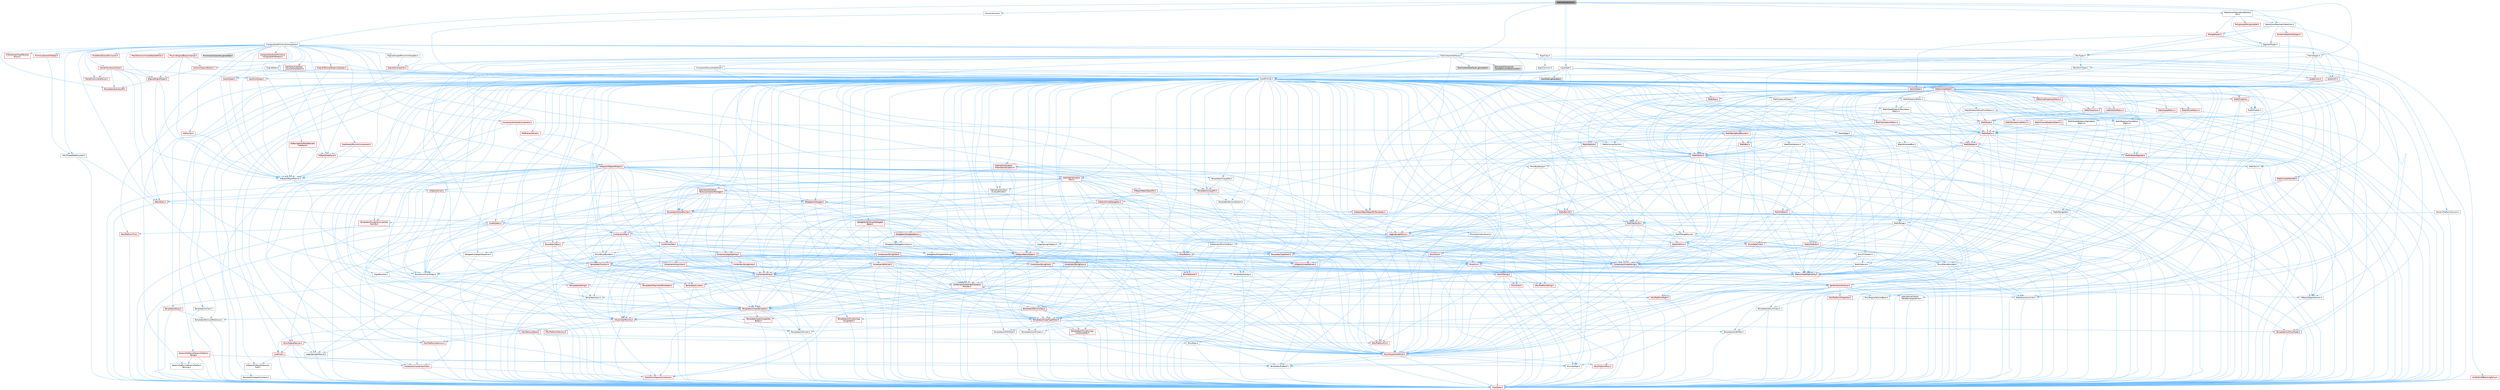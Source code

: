 digraph "GeometrySelector.h"
{
 // INTERACTIVE_SVG=YES
 // LATEX_PDF_SIZE
  bgcolor="transparent";
  edge [fontname=Helvetica,fontsize=10,labelfontname=Helvetica,labelfontsize=10];
  node [fontname=Helvetica,fontsize=10,shape=box,height=0.2,width=0.4];
  Node1 [id="Node000001",label="GeometrySelector.h",height=0.2,width=0.4,color="gray40", fillcolor="grey60", style="filled", fontcolor="black",tooltip=" "];
  Node1 -> Node2 [id="edge1_Node000001_Node000002",color="steelblue1",style="solid",tooltip=" "];
  Node2 [id="Node000002",label="Components/PrimitiveComponent.h",height=0.2,width=0.4,color="grey40", fillcolor="white", style="filled",URL="$df/d9f/PrimitiveComponent_8h.html",tooltip=" "];
  Node2 -> Node3 [id="edge2_Node000002_Node000003",color="steelblue1",style="solid",tooltip=" "];
  Node3 [id="Node000003",label="CoreMinimal.h",height=0.2,width=0.4,color="grey40", fillcolor="white", style="filled",URL="$d7/d67/CoreMinimal_8h.html",tooltip=" "];
  Node3 -> Node4 [id="edge3_Node000003_Node000004",color="steelblue1",style="solid",tooltip=" "];
  Node4 [id="Node000004",label="CoreTypes.h",height=0.2,width=0.4,color="red", fillcolor="#FFF0F0", style="filled",URL="$dc/dec/CoreTypes_8h.html",tooltip=" "];
  Node3 -> Node18 [id="edge4_Node000003_Node000018",color="steelblue1",style="solid",tooltip=" "];
  Node18 [id="Node000018",label="CoreFwd.h",height=0.2,width=0.4,color="red", fillcolor="#FFF0F0", style="filled",URL="$d1/d1e/CoreFwd_8h.html",tooltip=" "];
  Node18 -> Node4 [id="edge5_Node000018_Node000004",color="steelblue1",style="solid",tooltip=" "];
  Node18 -> Node19 [id="edge6_Node000018_Node000019",color="steelblue1",style="solid",tooltip=" "];
  Node19 [id="Node000019",label="Containers/ContainersFwd.h",height=0.2,width=0.4,color="red", fillcolor="#FFF0F0", style="filled",URL="$d4/d0a/ContainersFwd_8h.html",tooltip=" "];
  Node19 -> Node4 [id="edge7_Node000019_Node000004",color="steelblue1",style="solid",tooltip=" "];
  Node19 -> Node20 [id="edge8_Node000019_Node000020",color="steelblue1",style="solid",tooltip=" "];
  Node20 [id="Node000020",label="Traits/IsContiguousContainer.h",height=0.2,width=0.4,color="red", fillcolor="#FFF0F0", style="filled",URL="$d5/d3c/IsContiguousContainer_8h.html",tooltip=" "];
  Node20 -> Node4 [id="edge9_Node000020_Node000004",color="steelblue1",style="solid",tooltip=" "];
  Node18 -> Node24 [id="edge10_Node000018_Node000024",color="steelblue1",style="solid",tooltip=" "];
  Node24 [id="Node000024",label="UObject/UObjectHierarchy\lFwd.h",height=0.2,width=0.4,color="grey40", fillcolor="white", style="filled",URL="$d3/d13/UObjectHierarchyFwd_8h.html",tooltip=" "];
  Node3 -> Node24 [id="edge11_Node000003_Node000024",color="steelblue1",style="solid",tooltip=" "];
  Node3 -> Node19 [id="edge12_Node000003_Node000019",color="steelblue1",style="solid",tooltip=" "];
  Node3 -> Node25 [id="edge13_Node000003_Node000025",color="steelblue1",style="solid",tooltip=" "];
  Node25 [id="Node000025",label="Misc/VarArgs.h",height=0.2,width=0.4,color="grey40", fillcolor="white", style="filled",URL="$d5/d6f/VarArgs_8h.html",tooltip=" "];
  Node25 -> Node4 [id="edge14_Node000025_Node000004",color="steelblue1",style="solid",tooltip=" "];
  Node3 -> Node26 [id="edge15_Node000003_Node000026",color="steelblue1",style="solid",tooltip=" "];
  Node26 [id="Node000026",label="Logging/LogVerbosity.h",height=0.2,width=0.4,color="grey40", fillcolor="white", style="filled",URL="$d2/d8f/LogVerbosity_8h.html",tooltip=" "];
  Node26 -> Node4 [id="edge16_Node000026_Node000004",color="steelblue1",style="solid",tooltip=" "];
  Node3 -> Node27 [id="edge17_Node000003_Node000027",color="steelblue1",style="solid",tooltip=" "];
  Node27 [id="Node000027",label="Misc/OutputDevice.h",height=0.2,width=0.4,color="red", fillcolor="#FFF0F0", style="filled",URL="$d7/d32/OutputDevice_8h.html",tooltip=" "];
  Node27 -> Node18 [id="edge18_Node000027_Node000018",color="steelblue1",style="solid",tooltip=" "];
  Node27 -> Node4 [id="edge19_Node000027_Node000004",color="steelblue1",style="solid",tooltip=" "];
  Node27 -> Node26 [id="edge20_Node000027_Node000026",color="steelblue1",style="solid",tooltip=" "];
  Node27 -> Node25 [id="edge21_Node000027_Node000025",color="steelblue1",style="solid",tooltip=" "];
  Node3 -> Node33 [id="edge22_Node000003_Node000033",color="steelblue1",style="solid",tooltip=" "];
  Node33 [id="Node000033",label="HAL/PlatformCrt.h",height=0.2,width=0.4,color="red", fillcolor="#FFF0F0", style="filled",URL="$d8/d75/PlatformCrt_8h.html",tooltip=" "];
  Node3 -> Node43 [id="edge23_Node000003_Node000043",color="steelblue1",style="solid",tooltip=" "];
  Node43 [id="Node000043",label="HAL/PlatformMisc.h",height=0.2,width=0.4,color="red", fillcolor="#FFF0F0", style="filled",URL="$d0/df5/PlatformMisc_8h.html",tooltip=" "];
  Node43 -> Node4 [id="edge24_Node000043_Node000004",color="steelblue1",style="solid",tooltip=" "];
  Node3 -> Node62 [id="edge25_Node000003_Node000062",color="steelblue1",style="solid",tooltip=" "];
  Node62 [id="Node000062",label="Misc/AssertionMacros.h",height=0.2,width=0.4,color="red", fillcolor="#FFF0F0", style="filled",URL="$d0/dfa/AssertionMacros_8h.html",tooltip=" "];
  Node62 -> Node4 [id="edge26_Node000062_Node000004",color="steelblue1",style="solid",tooltip=" "];
  Node62 -> Node43 [id="edge27_Node000062_Node000043",color="steelblue1",style="solid",tooltip=" "];
  Node62 -> Node63 [id="edge28_Node000062_Node000063",color="steelblue1",style="solid",tooltip=" "];
  Node63 [id="Node000063",label="Templates/EnableIf.h",height=0.2,width=0.4,color="grey40", fillcolor="white", style="filled",URL="$d7/d60/EnableIf_8h.html",tooltip=" "];
  Node63 -> Node4 [id="edge29_Node000063_Node000004",color="steelblue1",style="solid",tooltip=" "];
  Node62 -> Node25 [id="edge30_Node000062_Node000025",color="steelblue1",style="solid",tooltip=" "];
  Node3 -> Node71 [id="edge31_Node000003_Node000071",color="steelblue1",style="solid",tooltip=" "];
  Node71 [id="Node000071",label="Templates/IsPointer.h",height=0.2,width=0.4,color="grey40", fillcolor="white", style="filled",URL="$d7/d05/IsPointer_8h.html",tooltip=" "];
  Node71 -> Node4 [id="edge32_Node000071_Node000004",color="steelblue1",style="solid",tooltip=" "];
  Node3 -> Node72 [id="edge33_Node000003_Node000072",color="steelblue1",style="solid",tooltip=" "];
  Node72 [id="Node000072",label="HAL/PlatformMemory.h",height=0.2,width=0.4,color="red", fillcolor="#FFF0F0", style="filled",URL="$de/d68/PlatformMemory_8h.html",tooltip=" "];
  Node72 -> Node4 [id="edge34_Node000072_Node000004",color="steelblue1",style="solid",tooltip=" "];
  Node3 -> Node55 [id="edge35_Node000003_Node000055",color="steelblue1",style="solid",tooltip=" "];
  Node55 [id="Node000055",label="HAL/PlatformAtomics.h",height=0.2,width=0.4,color="red", fillcolor="#FFF0F0", style="filled",URL="$d3/d36/PlatformAtomics_8h.html",tooltip=" "];
  Node55 -> Node4 [id="edge36_Node000055_Node000004",color="steelblue1",style="solid",tooltip=" "];
  Node3 -> Node77 [id="edge37_Node000003_Node000077",color="steelblue1",style="solid",tooltip=" "];
  Node77 [id="Node000077",label="Misc/Exec.h",height=0.2,width=0.4,color="grey40", fillcolor="white", style="filled",URL="$de/ddb/Exec_8h.html",tooltip=" "];
  Node77 -> Node4 [id="edge38_Node000077_Node000004",color="steelblue1",style="solid",tooltip=" "];
  Node77 -> Node62 [id="edge39_Node000077_Node000062",color="steelblue1",style="solid",tooltip=" "];
  Node3 -> Node78 [id="edge40_Node000003_Node000078",color="steelblue1",style="solid",tooltip=" "];
  Node78 [id="Node000078",label="HAL/MemoryBase.h",height=0.2,width=0.4,color="red", fillcolor="#FFF0F0", style="filled",URL="$d6/d9f/MemoryBase_8h.html",tooltip=" "];
  Node78 -> Node4 [id="edge41_Node000078_Node000004",color="steelblue1",style="solid",tooltip=" "];
  Node78 -> Node55 [id="edge42_Node000078_Node000055",color="steelblue1",style="solid",tooltip=" "];
  Node78 -> Node33 [id="edge43_Node000078_Node000033",color="steelblue1",style="solid",tooltip=" "];
  Node78 -> Node77 [id="edge44_Node000078_Node000077",color="steelblue1",style="solid",tooltip=" "];
  Node78 -> Node27 [id="edge45_Node000078_Node000027",color="steelblue1",style="solid",tooltip=" "];
  Node3 -> Node88 [id="edge46_Node000003_Node000088",color="steelblue1",style="solid",tooltip=" "];
  Node88 [id="Node000088",label="HAL/UnrealMemory.h",height=0.2,width=0.4,color="red", fillcolor="#FFF0F0", style="filled",URL="$d9/d96/UnrealMemory_8h.html",tooltip=" "];
  Node88 -> Node4 [id="edge47_Node000088_Node000004",color="steelblue1",style="solid",tooltip=" "];
  Node88 -> Node78 [id="edge48_Node000088_Node000078",color="steelblue1",style="solid",tooltip=" "];
  Node88 -> Node72 [id="edge49_Node000088_Node000072",color="steelblue1",style="solid",tooltip=" "];
  Node88 -> Node71 [id="edge50_Node000088_Node000071",color="steelblue1",style="solid",tooltip=" "];
  Node3 -> Node90 [id="edge51_Node000003_Node000090",color="steelblue1",style="solid",tooltip=" "];
  Node90 [id="Node000090",label="Templates/IsArithmetic.h",height=0.2,width=0.4,color="grey40", fillcolor="white", style="filled",URL="$d2/d5d/IsArithmetic_8h.html",tooltip=" "];
  Node90 -> Node4 [id="edge52_Node000090_Node000004",color="steelblue1",style="solid",tooltip=" "];
  Node3 -> Node84 [id="edge53_Node000003_Node000084",color="steelblue1",style="solid",tooltip=" "];
  Node84 [id="Node000084",label="Templates/AndOrNot.h",height=0.2,width=0.4,color="grey40", fillcolor="white", style="filled",URL="$db/d0a/AndOrNot_8h.html",tooltip=" "];
  Node84 -> Node4 [id="edge54_Node000084_Node000004",color="steelblue1",style="solid",tooltip=" "];
  Node3 -> Node91 [id="edge55_Node000003_Node000091",color="steelblue1",style="solid",tooltip=" "];
  Node91 [id="Node000091",label="Templates/IsPODType.h",height=0.2,width=0.4,color="grey40", fillcolor="white", style="filled",URL="$d7/db1/IsPODType_8h.html",tooltip=" "];
  Node91 -> Node4 [id="edge56_Node000091_Node000004",color="steelblue1",style="solid",tooltip=" "];
  Node3 -> Node92 [id="edge57_Node000003_Node000092",color="steelblue1",style="solid",tooltip=" "];
  Node92 [id="Node000092",label="Templates/IsUECoreType.h",height=0.2,width=0.4,color="red", fillcolor="#FFF0F0", style="filled",URL="$d1/db8/IsUECoreType_8h.html",tooltip=" "];
  Node92 -> Node4 [id="edge58_Node000092_Node000004",color="steelblue1",style="solid",tooltip=" "];
  Node3 -> Node85 [id="edge59_Node000003_Node000085",color="steelblue1",style="solid",tooltip=" "];
  Node85 [id="Node000085",label="Templates/IsTriviallyCopy\lConstructible.h",height=0.2,width=0.4,color="red", fillcolor="#FFF0F0", style="filled",URL="$d3/d78/IsTriviallyCopyConstructible_8h.html",tooltip=" "];
  Node85 -> Node4 [id="edge60_Node000085_Node000004",color="steelblue1",style="solid",tooltip=" "];
  Node3 -> Node93 [id="edge61_Node000003_Node000093",color="steelblue1",style="solid",tooltip=" "];
  Node93 [id="Node000093",label="Templates/UnrealTypeTraits.h",height=0.2,width=0.4,color="red", fillcolor="#FFF0F0", style="filled",URL="$d2/d2d/UnrealTypeTraits_8h.html",tooltip=" "];
  Node93 -> Node4 [id="edge62_Node000093_Node000004",color="steelblue1",style="solid",tooltip=" "];
  Node93 -> Node71 [id="edge63_Node000093_Node000071",color="steelblue1",style="solid",tooltip=" "];
  Node93 -> Node62 [id="edge64_Node000093_Node000062",color="steelblue1",style="solid",tooltip=" "];
  Node93 -> Node84 [id="edge65_Node000093_Node000084",color="steelblue1",style="solid",tooltip=" "];
  Node93 -> Node63 [id="edge66_Node000093_Node000063",color="steelblue1",style="solid",tooltip=" "];
  Node93 -> Node90 [id="edge67_Node000093_Node000090",color="steelblue1",style="solid",tooltip=" "];
  Node93 -> Node91 [id="edge68_Node000093_Node000091",color="steelblue1",style="solid",tooltip=" "];
  Node93 -> Node92 [id="edge69_Node000093_Node000092",color="steelblue1",style="solid",tooltip=" "];
  Node93 -> Node85 [id="edge70_Node000093_Node000085",color="steelblue1",style="solid",tooltip=" "];
  Node3 -> Node63 [id="edge71_Node000003_Node000063",color="steelblue1",style="solid",tooltip=" "];
  Node3 -> Node95 [id="edge72_Node000003_Node000095",color="steelblue1",style="solid",tooltip=" "];
  Node95 [id="Node000095",label="Templates/RemoveReference.h",height=0.2,width=0.4,color="grey40", fillcolor="white", style="filled",URL="$da/dbe/RemoveReference_8h.html",tooltip=" "];
  Node95 -> Node4 [id="edge73_Node000095_Node000004",color="steelblue1",style="solid",tooltip=" "];
  Node3 -> Node96 [id="edge74_Node000003_Node000096",color="steelblue1",style="solid",tooltip=" "];
  Node96 [id="Node000096",label="Templates/IntegralConstant.h",height=0.2,width=0.4,color="grey40", fillcolor="white", style="filled",URL="$db/d1b/IntegralConstant_8h.html",tooltip=" "];
  Node96 -> Node4 [id="edge75_Node000096_Node000004",color="steelblue1",style="solid",tooltip=" "];
  Node3 -> Node97 [id="edge76_Node000003_Node000097",color="steelblue1",style="solid",tooltip=" "];
  Node97 [id="Node000097",label="Templates/IsClass.h",height=0.2,width=0.4,color="grey40", fillcolor="white", style="filled",URL="$db/dcb/IsClass_8h.html",tooltip=" "];
  Node97 -> Node4 [id="edge77_Node000097_Node000004",color="steelblue1",style="solid",tooltip=" "];
  Node3 -> Node98 [id="edge78_Node000003_Node000098",color="steelblue1",style="solid",tooltip=" "];
  Node98 [id="Node000098",label="Templates/TypeCompatible\lBytes.h",height=0.2,width=0.4,color="red", fillcolor="#FFF0F0", style="filled",URL="$df/d0a/TypeCompatibleBytes_8h.html",tooltip=" "];
  Node98 -> Node4 [id="edge79_Node000098_Node000004",color="steelblue1",style="solid",tooltip=" "];
  Node3 -> Node20 [id="edge80_Node000003_Node000020",color="steelblue1",style="solid",tooltip=" "];
  Node3 -> Node99 [id="edge81_Node000003_Node000099",color="steelblue1",style="solid",tooltip=" "];
  Node99 [id="Node000099",label="Templates/UnrealTemplate.h",height=0.2,width=0.4,color="red", fillcolor="#FFF0F0", style="filled",URL="$d4/d24/UnrealTemplate_8h.html",tooltip=" "];
  Node99 -> Node4 [id="edge82_Node000099_Node000004",color="steelblue1",style="solid",tooltip=" "];
  Node99 -> Node71 [id="edge83_Node000099_Node000071",color="steelblue1",style="solid",tooltip=" "];
  Node99 -> Node88 [id="edge84_Node000099_Node000088",color="steelblue1",style="solid",tooltip=" "];
  Node99 -> Node93 [id="edge85_Node000099_Node000093",color="steelblue1",style="solid",tooltip=" "];
  Node99 -> Node95 [id="edge86_Node000099_Node000095",color="steelblue1",style="solid",tooltip=" "];
  Node99 -> Node98 [id="edge87_Node000099_Node000098",color="steelblue1",style="solid",tooltip=" "];
  Node99 -> Node20 [id="edge88_Node000099_Node000020",color="steelblue1",style="solid",tooltip=" "];
  Node3 -> Node48 [id="edge89_Node000003_Node000048",color="steelblue1",style="solid",tooltip=" "];
  Node48 [id="Node000048",label="Math/NumericLimits.h",height=0.2,width=0.4,color="grey40", fillcolor="white", style="filled",URL="$df/d1b/NumericLimits_8h.html",tooltip=" "];
  Node48 -> Node4 [id="edge90_Node000048_Node000004",color="steelblue1",style="solid",tooltip=" "];
  Node3 -> Node103 [id="edge91_Node000003_Node000103",color="steelblue1",style="solid",tooltip=" "];
  Node103 [id="Node000103",label="HAL/PlatformMath.h",height=0.2,width=0.4,color="red", fillcolor="#FFF0F0", style="filled",URL="$dc/d53/PlatformMath_8h.html",tooltip=" "];
  Node103 -> Node4 [id="edge92_Node000103_Node000004",color="steelblue1",style="solid",tooltip=" "];
  Node3 -> Node86 [id="edge93_Node000003_Node000086",color="steelblue1",style="solid",tooltip=" "];
  Node86 [id="Node000086",label="Templates/IsTriviallyCopy\lAssignable.h",height=0.2,width=0.4,color="red", fillcolor="#FFF0F0", style="filled",URL="$d2/df2/IsTriviallyCopyAssignable_8h.html",tooltip=" "];
  Node86 -> Node4 [id="edge94_Node000086_Node000004",color="steelblue1",style="solid",tooltip=" "];
  Node3 -> Node111 [id="edge95_Node000003_Node000111",color="steelblue1",style="solid",tooltip=" "];
  Node111 [id="Node000111",label="Templates/MemoryOps.h",height=0.2,width=0.4,color="red", fillcolor="#FFF0F0", style="filled",URL="$db/dea/MemoryOps_8h.html",tooltip=" "];
  Node111 -> Node4 [id="edge96_Node000111_Node000004",color="steelblue1",style="solid",tooltip=" "];
  Node111 -> Node88 [id="edge97_Node000111_Node000088",color="steelblue1",style="solid",tooltip=" "];
  Node111 -> Node86 [id="edge98_Node000111_Node000086",color="steelblue1",style="solid",tooltip=" "];
  Node111 -> Node85 [id="edge99_Node000111_Node000085",color="steelblue1",style="solid",tooltip=" "];
  Node111 -> Node93 [id="edge100_Node000111_Node000093",color="steelblue1",style="solid",tooltip=" "];
  Node3 -> Node112 [id="edge101_Node000003_Node000112",color="steelblue1",style="solid",tooltip=" "];
  Node112 [id="Node000112",label="Containers/ContainerAllocation\lPolicies.h",height=0.2,width=0.4,color="red", fillcolor="#FFF0F0", style="filled",URL="$d7/dff/ContainerAllocationPolicies_8h.html",tooltip=" "];
  Node112 -> Node4 [id="edge102_Node000112_Node000004",color="steelblue1",style="solid",tooltip=" "];
  Node112 -> Node112 [id="edge103_Node000112_Node000112",color="steelblue1",style="solid",tooltip=" "];
  Node112 -> Node103 [id="edge104_Node000112_Node000103",color="steelblue1",style="solid",tooltip=" "];
  Node112 -> Node88 [id="edge105_Node000112_Node000088",color="steelblue1",style="solid",tooltip=" "];
  Node112 -> Node48 [id="edge106_Node000112_Node000048",color="steelblue1",style="solid",tooltip=" "];
  Node112 -> Node62 [id="edge107_Node000112_Node000062",color="steelblue1",style="solid",tooltip=" "];
  Node112 -> Node111 [id="edge108_Node000112_Node000111",color="steelblue1",style="solid",tooltip=" "];
  Node112 -> Node98 [id="edge109_Node000112_Node000098",color="steelblue1",style="solid",tooltip=" "];
  Node3 -> Node115 [id="edge110_Node000003_Node000115",color="steelblue1",style="solid",tooltip=" "];
  Node115 [id="Node000115",label="Templates/IsEnumClass.h",height=0.2,width=0.4,color="grey40", fillcolor="white", style="filled",URL="$d7/d15/IsEnumClass_8h.html",tooltip=" "];
  Node115 -> Node4 [id="edge111_Node000115_Node000004",color="steelblue1",style="solid",tooltip=" "];
  Node115 -> Node84 [id="edge112_Node000115_Node000084",color="steelblue1",style="solid",tooltip=" "];
  Node3 -> Node116 [id="edge113_Node000003_Node000116",color="steelblue1",style="solid",tooltip=" "];
  Node116 [id="Node000116",label="HAL/PlatformProperties.h",height=0.2,width=0.4,color="red", fillcolor="#FFF0F0", style="filled",URL="$d9/db0/PlatformProperties_8h.html",tooltip=" "];
  Node116 -> Node4 [id="edge114_Node000116_Node000004",color="steelblue1",style="solid",tooltip=" "];
  Node3 -> Node119 [id="edge115_Node000003_Node000119",color="steelblue1",style="solid",tooltip=" "];
  Node119 [id="Node000119",label="Misc/EngineVersionBase.h",height=0.2,width=0.4,color="grey40", fillcolor="white", style="filled",URL="$d5/d2b/EngineVersionBase_8h.html",tooltip=" "];
  Node119 -> Node4 [id="edge116_Node000119_Node000004",color="steelblue1",style="solid",tooltip=" "];
  Node3 -> Node120 [id="edge117_Node000003_Node000120",color="steelblue1",style="solid",tooltip=" "];
  Node120 [id="Node000120",label="Internationalization\l/TextNamespaceFwd.h",height=0.2,width=0.4,color="grey40", fillcolor="white", style="filled",URL="$d8/d97/TextNamespaceFwd_8h.html",tooltip=" "];
  Node120 -> Node4 [id="edge118_Node000120_Node000004",color="steelblue1",style="solid",tooltip=" "];
  Node3 -> Node121 [id="edge119_Node000003_Node000121",color="steelblue1",style="solid",tooltip=" "];
  Node121 [id="Node000121",label="Serialization/Archive.h",height=0.2,width=0.4,color="red", fillcolor="#FFF0F0", style="filled",URL="$d7/d3b/Archive_8h.html",tooltip=" "];
  Node121 -> Node18 [id="edge120_Node000121_Node000018",color="steelblue1",style="solid",tooltip=" "];
  Node121 -> Node4 [id="edge121_Node000121_Node000004",color="steelblue1",style="solid",tooltip=" "];
  Node121 -> Node116 [id="edge122_Node000121_Node000116",color="steelblue1",style="solid",tooltip=" "];
  Node121 -> Node120 [id="edge123_Node000121_Node000120",color="steelblue1",style="solid",tooltip=" "];
  Node121 -> Node62 [id="edge124_Node000121_Node000062",color="steelblue1",style="solid",tooltip=" "];
  Node121 -> Node119 [id="edge125_Node000121_Node000119",color="steelblue1",style="solid",tooltip=" "];
  Node121 -> Node25 [id="edge126_Node000121_Node000025",color="steelblue1",style="solid",tooltip=" "];
  Node121 -> Node63 [id="edge127_Node000121_Node000063",color="steelblue1",style="solid",tooltip=" "];
  Node121 -> Node115 [id="edge128_Node000121_Node000115",color="steelblue1",style="solid",tooltip=" "];
  Node121 -> Node99 [id="edge129_Node000121_Node000099",color="steelblue1",style="solid",tooltip=" "];
  Node121 -> Node124 [id="edge130_Node000121_Node000124",color="steelblue1",style="solid",tooltip=" "];
  Node124 [id="Node000124",label="UObject/ObjectVersion.h",height=0.2,width=0.4,color="grey40", fillcolor="white", style="filled",URL="$da/d63/ObjectVersion_8h.html",tooltip=" "];
  Node124 -> Node4 [id="edge131_Node000124_Node000004",color="steelblue1",style="solid",tooltip=" "];
  Node3 -> Node125 [id="edge132_Node000003_Node000125",color="steelblue1",style="solid",tooltip=" "];
  Node125 [id="Node000125",label="Templates/Less.h",height=0.2,width=0.4,color="grey40", fillcolor="white", style="filled",URL="$de/dc8/Less_8h.html",tooltip=" "];
  Node125 -> Node4 [id="edge133_Node000125_Node000004",color="steelblue1",style="solid",tooltip=" "];
  Node125 -> Node99 [id="edge134_Node000125_Node000099",color="steelblue1",style="solid",tooltip=" "];
  Node3 -> Node126 [id="edge135_Node000003_Node000126",color="steelblue1",style="solid",tooltip=" "];
  Node126 [id="Node000126",label="Templates/Sorting.h",height=0.2,width=0.4,color="red", fillcolor="#FFF0F0", style="filled",URL="$d3/d9e/Sorting_8h.html",tooltip=" "];
  Node126 -> Node4 [id="edge136_Node000126_Node000004",color="steelblue1",style="solid",tooltip=" "];
  Node126 -> Node103 [id="edge137_Node000126_Node000103",color="steelblue1",style="solid",tooltip=" "];
  Node126 -> Node125 [id="edge138_Node000126_Node000125",color="steelblue1",style="solid",tooltip=" "];
  Node3 -> Node137 [id="edge139_Node000003_Node000137",color="steelblue1",style="solid",tooltip=" "];
  Node137 [id="Node000137",label="Misc/Char.h",height=0.2,width=0.4,color="red", fillcolor="#FFF0F0", style="filled",URL="$d0/d58/Char_8h.html",tooltip=" "];
  Node137 -> Node4 [id="edge140_Node000137_Node000004",color="steelblue1",style="solid",tooltip=" "];
  Node3 -> Node140 [id="edge141_Node000003_Node000140",color="steelblue1",style="solid",tooltip=" "];
  Node140 [id="Node000140",label="GenericPlatform/GenericPlatform\lStricmp.h",height=0.2,width=0.4,color="grey40", fillcolor="white", style="filled",URL="$d2/d86/GenericPlatformStricmp_8h.html",tooltip=" "];
  Node140 -> Node4 [id="edge142_Node000140_Node000004",color="steelblue1",style="solid",tooltip=" "];
  Node3 -> Node141 [id="edge143_Node000003_Node000141",color="steelblue1",style="solid",tooltip=" "];
  Node141 [id="Node000141",label="GenericPlatform/GenericPlatform\lString.h",height=0.2,width=0.4,color="red", fillcolor="#FFF0F0", style="filled",URL="$dd/d20/GenericPlatformString_8h.html",tooltip=" "];
  Node141 -> Node4 [id="edge144_Node000141_Node000004",color="steelblue1",style="solid",tooltip=" "];
  Node141 -> Node140 [id="edge145_Node000141_Node000140",color="steelblue1",style="solid",tooltip=" "];
  Node141 -> Node63 [id="edge146_Node000141_Node000063",color="steelblue1",style="solid",tooltip=" "];
  Node3 -> Node74 [id="edge147_Node000003_Node000074",color="steelblue1",style="solid",tooltip=" "];
  Node74 [id="Node000074",label="HAL/PlatformString.h",height=0.2,width=0.4,color="red", fillcolor="#FFF0F0", style="filled",URL="$db/db5/PlatformString_8h.html",tooltip=" "];
  Node74 -> Node4 [id="edge148_Node000074_Node000004",color="steelblue1",style="solid",tooltip=" "];
  Node3 -> Node144 [id="edge149_Node000003_Node000144",color="steelblue1",style="solid",tooltip=" "];
  Node144 [id="Node000144",label="Misc/CString.h",height=0.2,width=0.4,color="red", fillcolor="#FFF0F0", style="filled",URL="$d2/d49/CString_8h.html",tooltip=" "];
  Node144 -> Node4 [id="edge150_Node000144_Node000004",color="steelblue1",style="solid",tooltip=" "];
  Node144 -> Node33 [id="edge151_Node000144_Node000033",color="steelblue1",style="solid",tooltip=" "];
  Node144 -> Node74 [id="edge152_Node000144_Node000074",color="steelblue1",style="solid",tooltip=" "];
  Node144 -> Node62 [id="edge153_Node000144_Node000062",color="steelblue1",style="solid",tooltip=" "];
  Node144 -> Node137 [id="edge154_Node000144_Node000137",color="steelblue1",style="solid",tooltip=" "];
  Node144 -> Node25 [id="edge155_Node000144_Node000025",color="steelblue1",style="solid",tooltip=" "];
  Node3 -> Node145 [id="edge156_Node000003_Node000145",color="steelblue1",style="solid",tooltip=" "];
  Node145 [id="Node000145",label="Misc/Crc.h",height=0.2,width=0.4,color="red", fillcolor="#FFF0F0", style="filled",URL="$d4/dd2/Crc_8h.html",tooltip=" "];
  Node145 -> Node4 [id="edge157_Node000145_Node000004",color="steelblue1",style="solid",tooltip=" "];
  Node145 -> Node74 [id="edge158_Node000145_Node000074",color="steelblue1",style="solid",tooltip=" "];
  Node145 -> Node62 [id="edge159_Node000145_Node000062",color="steelblue1",style="solid",tooltip=" "];
  Node145 -> Node144 [id="edge160_Node000145_Node000144",color="steelblue1",style="solid",tooltip=" "];
  Node145 -> Node137 [id="edge161_Node000145_Node000137",color="steelblue1",style="solid",tooltip=" "];
  Node145 -> Node93 [id="edge162_Node000145_Node000093",color="steelblue1",style="solid",tooltip=" "];
  Node3 -> Node136 [id="edge163_Node000003_Node000136",color="steelblue1",style="solid",tooltip=" "];
  Node136 [id="Node000136",label="Math/UnrealMathUtility.h",height=0.2,width=0.4,color="red", fillcolor="#FFF0F0", style="filled",URL="$db/db8/UnrealMathUtility_8h.html",tooltip=" "];
  Node136 -> Node4 [id="edge164_Node000136_Node000004",color="steelblue1",style="solid",tooltip=" "];
  Node136 -> Node62 [id="edge165_Node000136_Node000062",color="steelblue1",style="solid",tooltip=" "];
  Node136 -> Node103 [id="edge166_Node000136_Node000103",color="steelblue1",style="solid",tooltip=" "];
  Node3 -> Node146 [id="edge167_Node000003_Node000146",color="steelblue1",style="solid",tooltip=" "];
  Node146 [id="Node000146",label="Containers/UnrealString.h",height=0.2,width=0.4,color="red", fillcolor="#FFF0F0", style="filled",URL="$d5/dba/UnrealString_8h.html",tooltip=" "];
  Node3 -> Node150 [id="edge168_Node000003_Node000150",color="steelblue1",style="solid",tooltip=" "];
  Node150 [id="Node000150",label="Containers/Array.h",height=0.2,width=0.4,color="red", fillcolor="#FFF0F0", style="filled",URL="$df/dd0/Array_8h.html",tooltip=" "];
  Node150 -> Node4 [id="edge169_Node000150_Node000004",color="steelblue1",style="solid",tooltip=" "];
  Node150 -> Node62 [id="edge170_Node000150_Node000062",color="steelblue1",style="solid",tooltip=" "];
  Node150 -> Node88 [id="edge171_Node000150_Node000088",color="steelblue1",style="solid",tooltip=" "];
  Node150 -> Node93 [id="edge172_Node000150_Node000093",color="steelblue1",style="solid",tooltip=" "];
  Node150 -> Node99 [id="edge173_Node000150_Node000099",color="steelblue1",style="solid",tooltip=" "];
  Node150 -> Node112 [id="edge174_Node000150_Node000112",color="steelblue1",style="solid",tooltip=" "];
  Node150 -> Node121 [id="edge175_Node000150_Node000121",color="steelblue1",style="solid",tooltip=" "];
  Node150 -> Node129 [id="edge176_Node000150_Node000129",color="steelblue1",style="solid",tooltip=" "];
  Node129 [id="Node000129",label="Templates/Invoke.h",height=0.2,width=0.4,color="red", fillcolor="#FFF0F0", style="filled",URL="$d7/deb/Invoke_8h.html",tooltip=" "];
  Node129 -> Node4 [id="edge177_Node000129_Node000004",color="steelblue1",style="solid",tooltip=" "];
  Node129 -> Node99 [id="edge178_Node000129_Node000099",color="steelblue1",style="solid",tooltip=" "];
  Node150 -> Node125 [id="edge179_Node000150_Node000125",color="steelblue1",style="solid",tooltip=" "];
  Node150 -> Node126 [id="edge180_Node000150_Node000126",color="steelblue1",style="solid",tooltip=" "];
  Node150 -> Node173 [id="edge181_Node000150_Node000173",color="steelblue1",style="solid",tooltip=" "];
  Node173 [id="Node000173",label="Templates/AlignmentTemplates.h",height=0.2,width=0.4,color="red", fillcolor="#FFF0F0", style="filled",URL="$dd/d32/AlignmentTemplates_8h.html",tooltip=" "];
  Node173 -> Node4 [id="edge182_Node000173_Node000004",color="steelblue1",style="solid",tooltip=" "];
  Node173 -> Node71 [id="edge183_Node000173_Node000071",color="steelblue1",style="solid",tooltip=" "];
  Node3 -> Node174 [id="edge184_Node000003_Node000174",color="steelblue1",style="solid",tooltip=" "];
  Node174 [id="Node000174",label="Misc/FrameNumber.h",height=0.2,width=0.4,color="grey40", fillcolor="white", style="filled",URL="$dd/dbd/FrameNumber_8h.html",tooltip=" "];
  Node174 -> Node4 [id="edge185_Node000174_Node000004",color="steelblue1",style="solid",tooltip=" "];
  Node174 -> Node48 [id="edge186_Node000174_Node000048",color="steelblue1",style="solid",tooltip=" "];
  Node174 -> Node136 [id="edge187_Node000174_Node000136",color="steelblue1",style="solid",tooltip=" "];
  Node174 -> Node63 [id="edge188_Node000174_Node000063",color="steelblue1",style="solid",tooltip=" "];
  Node174 -> Node93 [id="edge189_Node000174_Node000093",color="steelblue1",style="solid",tooltip=" "];
  Node3 -> Node175 [id="edge190_Node000003_Node000175",color="steelblue1",style="solid",tooltip=" "];
  Node175 [id="Node000175",label="Misc/Timespan.h",height=0.2,width=0.4,color="grey40", fillcolor="white", style="filled",URL="$da/dd9/Timespan_8h.html",tooltip=" "];
  Node175 -> Node4 [id="edge191_Node000175_Node000004",color="steelblue1",style="solid",tooltip=" "];
  Node175 -> Node176 [id="edge192_Node000175_Node000176",color="steelblue1",style="solid",tooltip=" "];
  Node176 [id="Node000176",label="Math/Interval.h",height=0.2,width=0.4,color="grey40", fillcolor="white", style="filled",URL="$d1/d55/Interval_8h.html",tooltip=" "];
  Node176 -> Node4 [id="edge193_Node000176_Node000004",color="steelblue1",style="solid",tooltip=" "];
  Node176 -> Node90 [id="edge194_Node000176_Node000090",color="steelblue1",style="solid",tooltip=" "];
  Node176 -> Node93 [id="edge195_Node000176_Node000093",color="steelblue1",style="solid",tooltip=" "];
  Node176 -> Node48 [id="edge196_Node000176_Node000048",color="steelblue1",style="solid",tooltip=" "];
  Node176 -> Node136 [id="edge197_Node000176_Node000136",color="steelblue1",style="solid",tooltip=" "];
  Node175 -> Node136 [id="edge198_Node000175_Node000136",color="steelblue1",style="solid",tooltip=" "];
  Node175 -> Node62 [id="edge199_Node000175_Node000062",color="steelblue1",style="solid",tooltip=" "];
  Node3 -> Node177 [id="edge200_Node000003_Node000177",color="steelblue1",style="solid",tooltip=" "];
  Node177 [id="Node000177",label="Containers/StringConv.h",height=0.2,width=0.4,color="red", fillcolor="#FFF0F0", style="filled",URL="$d3/ddf/StringConv_8h.html",tooltip=" "];
  Node177 -> Node4 [id="edge201_Node000177_Node000004",color="steelblue1",style="solid",tooltip=" "];
  Node177 -> Node62 [id="edge202_Node000177_Node000062",color="steelblue1",style="solid",tooltip=" "];
  Node177 -> Node112 [id="edge203_Node000177_Node000112",color="steelblue1",style="solid",tooltip=" "];
  Node177 -> Node150 [id="edge204_Node000177_Node000150",color="steelblue1",style="solid",tooltip=" "];
  Node177 -> Node144 [id="edge205_Node000177_Node000144",color="steelblue1",style="solid",tooltip=" "];
  Node177 -> Node178 [id="edge206_Node000177_Node000178",color="steelblue1",style="solid",tooltip=" "];
  Node178 [id="Node000178",label="Templates/IsArray.h",height=0.2,width=0.4,color="grey40", fillcolor="white", style="filled",URL="$d8/d8d/IsArray_8h.html",tooltip=" "];
  Node178 -> Node4 [id="edge207_Node000178_Node000004",color="steelblue1",style="solid",tooltip=" "];
  Node177 -> Node99 [id="edge208_Node000177_Node000099",color="steelblue1",style="solid",tooltip=" "];
  Node177 -> Node93 [id="edge209_Node000177_Node000093",color="steelblue1",style="solid",tooltip=" "];
  Node177 -> Node20 [id="edge210_Node000177_Node000020",color="steelblue1",style="solid",tooltip=" "];
  Node3 -> Node179 [id="edge211_Node000003_Node000179",color="steelblue1",style="solid",tooltip=" "];
  Node179 [id="Node000179",label="UObject/UnrealNames.h",height=0.2,width=0.4,color="red", fillcolor="#FFF0F0", style="filled",URL="$d8/db1/UnrealNames_8h.html",tooltip=" "];
  Node179 -> Node4 [id="edge212_Node000179_Node000004",color="steelblue1",style="solid",tooltip=" "];
  Node3 -> Node181 [id="edge213_Node000003_Node000181",color="steelblue1",style="solid",tooltip=" "];
  Node181 [id="Node000181",label="UObject/NameTypes.h",height=0.2,width=0.4,color="red", fillcolor="#FFF0F0", style="filled",URL="$d6/d35/NameTypes_8h.html",tooltip=" "];
  Node181 -> Node4 [id="edge214_Node000181_Node000004",color="steelblue1",style="solid",tooltip=" "];
  Node181 -> Node62 [id="edge215_Node000181_Node000062",color="steelblue1",style="solid",tooltip=" "];
  Node181 -> Node88 [id="edge216_Node000181_Node000088",color="steelblue1",style="solid",tooltip=" "];
  Node181 -> Node93 [id="edge217_Node000181_Node000093",color="steelblue1",style="solid",tooltip=" "];
  Node181 -> Node99 [id="edge218_Node000181_Node000099",color="steelblue1",style="solid",tooltip=" "];
  Node181 -> Node146 [id="edge219_Node000181_Node000146",color="steelblue1",style="solid",tooltip=" "];
  Node181 -> Node177 [id="edge220_Node000181_Node000177",color="steelblue1",style="solid",tooltip=" "];
  Node181 -> Node45 [id="edge221_Node000181_Node000045",color="steelblue1",style="solid",tooltip=" "];
  Node45 [id="Node000045",label="Containers/StringFwd.h",height=0.2,width=0.4,color="red", fillcolor="#FFF0F0", style="filled",URL="$df/d37/StringFwd_8h.html",tooltip=" "];
  Node45 -> Node4 [id="edge222_Node000045_Node000004",color="steelblue1",style="solid",tooltip=" "];
  Node45 -> Node20 [id="edge223_Node000045_Node000020",color="steelblue1",style="solid",tooltip=" "];
  Node181 -> Node179 [id="edge224_Node000181_Node000179",color="steelblue1",style="solid",tooltip=" "];
  Node3 -> Node189 [id="edge225_Node000003_Node000189",color="steelblue1",style="solid",tooltip=" "];
  Node189 [id="Node000189",label="Misc/Parse.h",height=0.2,width=0.4,color="red", fillcolor="#FFF0F0", style="filled",URL="$dc/d71/Parse_8h.html",tooltip=" "];
  Node189 -> Node45 [id="edge226_Node000189_Node000045",color="steelblue1",style="solid",tooltip=" "];
  Node189 -> Node146 [id="edge227_Node000189_Node000146",color="steelblue1",style="solid",tooltip=" "];
  Node189 -> Node4 [id="edge228_Node000189_Node000004",color="steelblue1",style="solid",tooltip=" "];
  Node189 -> Node33 [id="edge229_Node000189_Node000033",color="steelblue1",style="solid",tooltip=" "];
  Node189 -> Node50 [id="edge230_Node000189_Node000050",color="steelblue1",style="solid",tooltip=" "];
  Node50 [id="Node000050",label="Misc/EnumClassFlags.h",height=0.2,width=0.4,color="grey40", fillcolor="white", style="filled",URL="$d8/de7/EnumClassFlags_8h.html",tooltip=" "];
  Node189 -> Node190 [id="edge231_Node000189_Node000190",color="steelblue1",style="solid",tooltip=" "];
  Node190 [id="Node000190",label="Templates/Function.h",height=0.2,width=0.4,color="red", fillcolor="#FFF0F0", style="filled",URL="$df/df5/Function_8h.html",tooltip=" "];
  Node190 -> Node4 [id="edge232_Node000190_Node000004",color="steelblue1",style="solid",tooltip=" "];
  Node190 -> Node62 [id="edge233_Node000190_Node000062",color="steelblue1",style="solid",tooltip=" "];
  Node190 -> Node88 [id="edge234_Node000190_Node000088",color="steelblue1",style="solid",tooltip=" "];
  Node190 -> Node93 [id="edge235_Node000190_Node000093",color="steelblue1",style="solid",tooltip=" "];
  Node190 -> Node129 [id="edge236_Node000190_Node000129",color="steelblue1",style="solid",tooltip=" "];
  Node190 -> Node99 [id="edge237_Node000190_Node000099",color="steelblue1",style="solid",tooltip=" "];
  Node190 -> Node136 [id="edge238_Node000190_Node000136",color="steelblue1",style="solid",tooltip=" "];
  Node3 -> Node173 [id="edge239_Node000003_Node000173",color="steelblue1",style="solid",tooltip=" "];
  Node3 -> Node192 [id="edge240_Node000003_Node000192",color="steelblue1",style="solid",tooltip=" "];
  Node192 [id="Node000192",label="Misc/StructBuilder.h",height=0.2,width=0.4,color="grey40", fillcolor="white", style="filled",URL="$d9/db3/StructBuilder_8h.html",tooltip=" "];
  Node192 -> Node4 [id="edge241_Node000192_Node000004",color="steelblue1",style="solid",tooltip=" "];
  Node192 -> Node136 [id="edge242_Node000192_Node000136",color="steelblue1",style="solid",tooltip=" "];
  Node192 -> Node173 [id="edge243_Node000192_Node000173",color="steelblue1",style="solid",tooltip=" "];
  Node3 -> Node105 [id="edge244_Node000003_Node000105",color="steelblue1",style="solid",tooltip=" "];
  Node105 [id="Node000105",label="Templates/Decay.h",height=0.2,width=0.4,color="red", fillcolor="#FFF0F0", style="filled",URL="$dd/d0f/Decay_8h.html",tooltip=" "];
  Node105 -> Node4 [id="edge245_Node000105_Node000004",color="steelblue1",style="solid",tooltip=" "];
  Node105 -> Node95 [id="edge246_Node000105_Node000095",color="steelblue1",style="solid",tooltip=" "];
  Node3 -> Node193 [id="edge247_Node000003_Node000193",color="steelblue1",style="solid",tooltip=" "];
  Node193 [id="Node000193",label="Templates/PointerIsConvertible\lFromTo.h",height=0.2,width=0.4,color="red", fillcolor="#FFF0F0", style="filled",URL="$d6/d65/PointerIsConvertibleFromTo_8h.html",tooltip=" "];
  Node193 -> Node4 [id="edge248_Node000193_Node000004",color="steelblue1",style="solid",tooltip=" "];
  Node3 -> Node129 [id="edge249_Node000003_Node000129",color="steelblue1",style="solid",tooltip=" "];
  Node3 -> Node190 [id="edge250_Node000003_Node000190",color="steelblue1",style="solid",tooltip=" "];
  Node3 -> Node162 [id="edge251_Node000003_Node000162",color="steelblue1",style="solid",tooltip=" "];
  Node162 [id="Node000162",label="Templates/TypeHash.h",height=0.2,width=0.4,color="red", fillcolor="#FFF0F0", style="filled",URL="$d1/d62/TypeHash_8h.html",tooltip=" "];
  Node162 -> Node4 [id="edge252_Node000162_Node000004",color="steelblue1",style="solid",tooltip=" "];
  Node162 -> Node145 [id="edge253_Node000162_Node000145",color="steelblue1",style="solid",tooltip=" "];
  Node3 -> Node194 [id="edge254_Node000003_Node000194",color="steelblue1",style="solid",tooltip=" "];
  Node194 [id="Node000194",label="Containers/ScriptArray.h",height=0.2,width=0.4,color="red", fillcolor="#FFF0F0", style="filled",URL="$dc/daf/ScriptArray_8h.html",tooltip=" "];
  Node194 -> Node4 [id="edge255_Node000194_Node000004",color="steelblue1",style="solid",tooltip=" "];
  Node194 -> Node62 [id="edge256_Node000194_Node000062",color="steelblue1",style="solid",tooltip=" "];
  Node194 -> Node88 [id="edge257_Node000194_Node000088",color="steelblue1",style="solid",tooltip=" "];
  Node194 -> Node112 [id="edge258_Node000194_Node000112",color="steelblue1",style="solid",tooltip=" "];
  Node194 -> Node150 [id="edge259_Node000194_Node000150",color="steelblue1",style="solid",tooltip=" "];
  Node3 -> Node195 [id="edge260_Node000003_Node000195",color="steelblue1",style="solid",tooltip=" "];
  Node195 [id="Node000195",label="Containers/BitArray.h",height=0.2,width=0.4,color="red", fillcolor="#FFF0F0", style="filled",URL="$d1/de4/BitArray_8h.html",tooltip=" "];
  Node195 -> Node112 [id="edge261_Node000195_Node000112",color="steelblue1",style="solid",tooltip=" "];
  Node195 -> Node4 [id="edge262_Node000195_Node000004",color="steelblue1",style="solid",tooltip=" "];
  Node195 -> Node55 [id="edge263_Node000195_Node000055",color="steelblue1",style="solid",tooltip=" "];
  Node195 -> Node88 [id="edge264_Node000195_Node000088",color="steelblue1",style="solid",tooltip=" "];
  Node195 -> Node136 [id="edge265_Node000195_Node000136",color="steelblue1",style="solid",tooltip=" "];
  Node195 -> Node62 [id="edge266_Node000195_Node000062",color="steelblue1",style="solid",tooltip=" "];
  Node195 -> Node50 [id="edge267_Node000195_Node000050",color="steelblue1",style="solid",tooltip=" "];
  Node195 -> Node121 [id="edge268_Node000195_Node000121",color="steelblue1",style="solid",tooltip=" "];
  Node195 -> Node63 [id="edge269_Node000195_Node000063",color="steelblue1",style="solid",tooltip=" "];
  Node195 -> Node129 [id="edge270_Node000195_Node000129",color="steelblue1",style="solid",tooltip=" "];
  Node195 -> Node99 [id="edge271_Node000195_Node000099",color="steelblue1",style="solid",tooltip=" "];
  Node195 -> Node93 [id="edge272_Node000195_Node000093",color="steelblue1",style="solid",tooltip=" "];
  Node3 -> Node196 [id="edge273_Node000003_Node000196",color="steelblue1",style="solid",tooltip=" "];
  Node196 [id="Node000196",label="Containers/SparseArray.h",height=0.2,width=0.4,color="red", fillcolor="#FFF0F0", style="filled",URL="$d5/dbf/SparseArray_8h.html",tooltip=" "];
  Node196 -> Node4 [id="edge274_Node000196_Node000004",color="steelblue1",style="solid",tooltip=" "];
  Node196 -> Node62 [id="edge275_Node000196_Node000062",color="steelblue1",style="solid",tooltip=" "];
  Node196 -> Node88 [id="edge276_Node000196_Node000088",color="steelblue1",style="solid",tooltip=" "];
  Node196 -> Node93 [id="edge277_Node000196_Node000093",color="steelblue1",style="solid",tooltip=" "];
  Node196 -> Node99 [id="edge278_Node000196_Node000099",color="steelblue1",style="solid",tooltip=" "];
  Node196 -> Node112 [id="edge279_Node000196_Node000112",color="steelblue1",style="solid",tooltip=" "];
  Node196 -> Node125 [id="edge280_Node000196_Node000125",color="steelblue1",style="solid",tooltip=" "];
  Node196 -> Node150 [id="edge281_Node000196_Node000150",color="steelblue1",style="solid",tooltip=" "];
  Node196 -> Node136 [id="edge282_Node000196_Node000136",color="steelblue1",style="solid",tooltip=" "];
  Node196 -> Node194 [id="edge283_Node000196_Node000194",color="steelblue1",style="solid",tooltip=" "];
  Node196 -> Node195 [id="edge284_Node000196_Node000195",color="steelblue1",style="solid",tooltip=" "];
  Node196 -> Node146 [id="edge285_Node000196_Node000146",color="steelblue1",style="solid",tooltip=" "];
  Node3 -> Node212 [id="edge286_Node000003_Node000212",color="steelblue1",style="solid",tooltip=" "];
  Node212 [id="Node000212",label="Containers/Set.h",height=0.2,width=0.4,color="red", fillcolor="#FFF0F0", style="filled",URL="$d4/d45/Set_8h.html",tooltip=" "];
  Node212 -> Node112 [id="edge287_Node000212_Node000112",color="steelblue1",style="solid",tooltip=" "];
  Node212 -> Node196 [id="edge288_Node000212_Node000196",color="steelblue1",style="solid",tooltip=" "];
  Node212 -> Node19 [id="edge289_Node000212_Node000019",color="steelblue1",style="solid",tooltip=" "];
  Node212 -> Node136 [id="edge290_Node000212_Node000136",color="steelblue1",style="solid",tooltip=" "];
  Node212 -> Node62 [id="edge291_Node000212_Node000062",color="steelblue1",style="solid",tooltip=" "];
  Node212 -> Node192 [id="edge292_Node000212_Node000192",color="steelblue1",style="solid",tooltip=" "];
  Node212 -> Node190 [id="edge293_Node000212_Node000190",color="steelblue1",style="solid",tooltip=" "];
  Node212 -> Node126 [id="edge294_Node000212_Node000126",color="steelblue1",style="solid",tooltip=" "];
  Node212 -> Node162 [id="edge295_Node000212_Node000162",color="steelblue1",style="solid",tooltip=" "];
  Node212 -> Node99 [id="edge296_Node000212_Node000099",color="steelblue1",style="solid",tooltip=" "];
  Node3 -> Node215 [id="edge297_Node000003_Node000215",color="steelblue1",style="solid",tooltip=" "];
  Node215 [id="Node000215",label="Algo/Reverse.h",height=0.2,width=0.4,color="grey40", fillcolor="white", style="filled",URL="$d5/d93/Reverse_8h.html",tooltip=" "];
  Node215 -> Node4 [id="edge298_Node000215_Node000004",color="steelblue1",style="solid",tooltip=" "];
  Node215 -> Node99 [id="edge299_Node000215_Node000099",color="steelblue1",style="solid",tooltip=" "];
  Node3 -> Node216 [id="edge300_Node000003_Node000216",color="steelblue1",style="solid",tooltip=" "];
  Node216 [id="Node000216",label="Containers/Map.h",height=0.2,width=0.4,color="red", fillcolor="#FFF0F0", style="filled",URL="$df/d79/Map_8h.html",tooltip=" "];
  Node216 -> Node4 [id="edge301_Node000216_Node000004",color="steelblue1",style="solid",tooltip=" "];
  Node216 -> Node215 [id="edge302_Node000216_Node000215",color="steelblue1",style="solid",tooltip=" "];
  Node216 -> Node212 [id="edge303_Node000216_Node000212",color="steelblue1",style="solid",tooltip=" "];
  Node216 -> Node146 [id="edge304_Node000216_Node000146",color="steelblue1",style="solid",tooltip=" "];
  Node216 -> Node62 [id="edge305_Node000216_Node000062",color="steelblue1",style="solid",tooltip=" "];
  Node216 -> Node192 [id="edge306_Node000216_Node000192",color="steelblue1",style="solid",tooltip=" "];
  Node216 -> Node190 [id="edge307_Node000216_Node000190",color="steelblue1",style="solid",tooltip=" "];
  Node216 -> Node126 [id="edge308_Node000216_Node000126",color="steelblue1",style="solid",tooltip=" "];
  Node216 -> Node217 [id="edge309_Node000216_Node000217",color="steelblue1",style="solid",tooltip=" "];
  Node217 [id="Node000217",label="Templates/Tuple.h",height=0.2,width=0.4,color="red", fillcolor="#FFF0F0", style="filled",URL="$d2/d4f/Tuple_8h.html",tooltip=" "];
  Node217 -> Node4 [id="edge310_Node000217_Node000004",color="steelblue1",style="solid",tooltip=" "];
  Node217 -> Node99 [id="edge311_Node000217_Node000099",color="steelblue1",style="solid",tooltip=" "];
  Node217 -> Node218 [id="edge312_Node000217_Node000218",color="steelblue1",style="solid",tooltip=" "];
  Node218 [id="Node000218",label="Delegates/IntegerSequence.h",height=0.2,width=0.4,color="grey40", fillcolor="white", style="filled",URL="$d2/dcc/IntegerSequence_8h.html",tooltip=" "];
  Node218 -> Node4 [id="edge313_Node000218_Node000004",color="steelblue1",style="solid",tooltip=" "];
  Node217 -> Node129 [id="edge314_Node000217_Node000129",color="steelblue1",style="solid",tooltip=" "];
  Node217 -> Node162 [id="edge315_Node000217_Node000162",color="steelblue1",style="solid",tooltip=" "];
  Node216 -> Node99 [id="edge316_Node000216_Node000099",color="steelblue1",style="solid",tooltip=" "];
  Node216 -> Node93 [id="edge317_Node000216_Node000093",color="steelblue1",style="solid",tooltip=" "];
  Node3 -> Node220 [id="edge318_Node000003_Node000220",color="steelblue1",style="solid",tooltip=" "];
  Node220 [id="Node000220",label="Math/IntPoint.h",height=0.2,width=0.4,color="red", fillcolor="#FFF0F0", style="filled",URL="$d3/df7/IntPoint_8h.html",tooltip=" "];
  Node220 -> Node4 [id="edge319_Node000220_Node000004",color="steelblue1",style="solid",tooltip=" "];
  Node220 -> Node62 [id="edge320_Node000220_Node000062",color="steelblue1",style="solid",tooltip=" "];
  Node220 -> Node189 [id="edge321_Node000220_Node000189",color="steelblue1",style="solid",tooltip=" "];
  Node220 -> Node136 [id="edge322_Node000220_Node000136",color="steelblue1",style="solid",tooltip=" "];
  Node220 -> Node146 [id="edge323_Node000220_Node000146",color="steelblue1",style="solid",tooltip=" "];
  Node220 -> Node162 [id="edge324_Node000220_Node000162",color="steelblue1",style="solid",tooltip=" "];
  Node3 -> Node222 [id="edge325_Node000003_Node000222",color="steelblue1",style="solid",tooltip=" "];
  Node222 [id="Node000222",label="Math/IntVector.h",height=0.2,width=0.4,color="red", fillcolor="#FFF0F0", style="filled",URL="$d7/d44/IntVector_8h.html",tooltip=" "];
  Node222 -> Node4 [id="edge326_Node000222_Node000004",color="steelblue1",style="solid",tooltip=" "];
  Node222 -> Node145 [id="edge327_Node000222_Node000145",color="steelblue1",style="solid",tooltip=" "];
  Node222 -> Node189 [id="edge328_Node000222_Node000189",color="steelblue1",style="solid",tooltip=" "];
  Node222 -> Node136 [id="edge329_Node000222_Node000136",color="steelblue1",style="solid",tooltip=" "];
  Node222 -> Node146 [id="edge330_Node000222_Node000146",color="steelblue1",style="solid",tooltip=" "];
  Node3 -> Node223 [id="edge331_Node000003_Node000223",color="steelblue1",style="solid",tooltip=" "];
  Node223 [id="Node000223",label="Logging/LogCategory.h",height=0.2,width=0.4,color="grey40", fillcolor="white", style="filled",URL="$d9/d36/LogCategory_8h.html",tooltip=" "];
  Node223 -> Node4 [id="edge332_Node000223_Node000004",color="steelblue1",style="solid",tooltip=" "];
  Node223 -> Node26 [id="edge333_Node000223_Node000026",color="steelblue1",style="solid",tooltip=" "];
  Node223 -> Node181 [id="edge334_Node000223_Node000181",color="steelblue1",style="solid",tooltip=" "];
  Node3 -> Node224 [id="edge335_Node000003_Node000224",color="steelblue1",style="solid",tooltip=" "];
  Node224 [id="Node000224",label="Logging/LogMacros.h",height=0.2,width=0.4,color="red", fillcolor="#FFF0F0", style="filled",URL="$d0/d16/LogMacros_8h.html",tooltip=" "];
  Node224 -> Node146 [id="edge336_Node000224_Node000146",color="steelblue1",style="solid",tooltip=" "];
  Node224 -> Node4 [id="edge337_Node000224_Node000004",color="steelblue1",style="solid",tooltip=" "];
  Node224 -> Node223 [id="edge338_Node000224_Node000223",color="steelblue1",style="solid",tooltip=" "];
  Node224 -> Node26 [id="edge339_Node000224_Node000026",color="steelblue1",style="solid",tooltip=" "];
  Node224 -> Node62 [id="edge340_Node000224_Node000062",color="steelblue1",style="solid",tooltip=" "];
  Node224 -> Node25 [id="edge341_Node000224_Node000025",color="steelblue1",style="solid",tooltip=" "];
  Node224 -> Node63 [id="edge342_Node000224_Node000063",color="steelblue1",style="solid",tooltip=" "];
  Node3 -> Node227 [id="edge343_Node000003_Node000227",color="steelblue1",style="solid",tooltip=" "];
  Node227 [id="Node000227",label="Math/Vector2D.h",height=0.2,width=0.4,color="red", fillcolor="#FFF0F0", style="filled",URL="$d3/db0/Vector2D_8h.html",tooltip=" "];
  Node227 -> Node4 [id="edge344_Node000227_Node000004",color="steelblue1",style="solid",tooltip=" "];
  Node227 -> Node62 [id="edge345_Node000227_Node000062",color="steelblue1",style="solid",tooltip=" "];
  Node227 -> Node145 [id="edge346_Node000227_Node000145",color="steelblue1",style="solid",tooltip=" "];
  Node227 -> Node136 [id="edge347_Node000227_Node000136",color="steelblue1",style="solid",tooltip=" "];
  Node227 -> Node146 [id="edge348_Node000227_Node000146",color="steelblue1",style="solid",tooltip=" "];
  Node227 -> Node189 [id="edge349_Node000227_Node000189",color="steelblue1",style="solid",tooltip=" "];
  Node227 -> Node220 [id="edge350_Node000227_Node000220",color="steelblue1",style="solid",tooltip=" "];
  Node227 -> Node224 [id="edge351_Node000227_Node000224",color="steelblue1",style="solid",tooltip=" "];
  Node3 -> Node231 [id="edge352_Node000003_Node000231",color="steelblue1",style="solid",tooltip=" "];
  Node231 [id="Node000231",label="Math/IntRect.h",height=0.2,width=0.4,color="red", fillcolor="#FFF0F0", style="filled",URL="$d7/d53/IntRect_8h.html",tooltip=" "];
  Node231 -> Node4 [id="edge353_Node000231_Node000004",color="steelblue1",style="solid",tooltip=" "];
  Node231 -> Node136 [id="edge354_Node000231_Node000136",color="steelblue1",style="solid",tooltip=" "];
  Node231 -> Node146 [id="edge355_Node000231_Node000146",color="steelblue1",style="solid",tooltip=" "];
  Node231 -> Node220 [id="edge356_Node000231_Node000220",color="steelblue1",style="solid",tooltip=" "];
  Node231 -> Node227 [id="edge357_Node000231_Node000227",color="steelblue1",style="solid",tooltip=" "];
  Node3 -> Node232 [id="edge358_Node000003_Node000232",color="steelblue1",style="solid",tooltip=" "];
  Node232 [id="Node000232",label="Misc/ByteSwap.h",height=0.2,width=0.4,color="grey40", fillcolor="white", style="filled",URL="$dc/dd7/ByteSwap_8h.html",tooltip=" "];
  Node232 -> Node4 [id="edge359_Node000232_Node000004",color="steelblue1",style="solid",tooltip=" "];
  Node232 -> Node33 [id="edge360_Node000232_Node000033",color="steelblue1",style="solid",tooltip=" "];
  Node3 -> Node161 [id="edge361_Node000003_Node000161",color="steelblue1",style="solid",tooltip=" "];
  Node161 [id="Node000161",label="Containers/EnumAsByte.h",height=0.2,width=0.4,color="grey40", fillcolor="white", style="filled",URL="$d6/d9a/EnumAsByte_8h.html",tooltip=" "];
  Node161 -> Node4 [id="edge362_Node000161_Node000004",color="steelblue1",style="solid",tooltip=" "];
  Node161 -> Node91 [id="edge363_Node000161_Node000091",color="steelblue1",style="solid",tooltip=" "];
  Node161 -> Node162 [id="edge364_Node000161_Node000162",color="steelblue1",style="solid",tooltip=" "];
  Node3 -> Node233 [id="edge365_Node000003_Node000233",color="steelblue1",style="solid",tooltip=" "];
  Node233 [id="Node000233",label="HAL/PlatformTLS.h",height=0.2,width=0.4,color="red", fillcolor="#FFF0F0", style="filled",URL="$d0/def/PlatformTLS_8h.html",tooltip=" "];
  Node233 -> Node4 [id="edge366_Node000233_Node000004",color="steelblue1",style="solid",tooltip=" "];
  Node3 -> Node236 [id="edge367_Node000003_Node000236",color="steelblue1",style="solid",tooltip=" "];
  Node236 [id="Node000236",label="CoreGlobals.h",height=0.2,width=0.4,color="red", fillcolor="#FFF0F0", style="filled",URL="$d5/d8c/CoreGlobals_8h.html",tooltip=" "];
  Node236 -> Node146 [id="edge368_Node000236_Node000146",color="steelblue1",style="solid",tooltip=" "];
  Node236 -> Node4 [id="edge369_Node000236_Node000004",color="steelblue1",style="solid",tooltip=" "];
  Node236 -> Node233 [id="edge370_Node000236_Node000233",color="steelblue1",style="solid",tooltip=" "];
  Node236 -> Node224 [id="edge371_Node000236_Node000224",color="steelblue1",style="solid",tooltip=" "];
  Node236 -> Node50 [id="edge372_Node000236_Node000050",color="steelblue1",style="solid",tooltip=" "];
  Node236 -> Node27 [id="edge373_Node000236_Node000027",color="steelblue1",style="solid",tooltip=" "];
  Node236 -> Node181 [id="edge374_Node000236_Node000181",color="steelblue1",style="solid",tooltip=" "];
  Node3 -> Node237 [id="edge375_Node000003_Node000237",color="steelblue1",style="solid",tooltip=" "];
  Node237 [id="Node000237",label="Templates/SharedPointer.h",height=0.2,width=0.4,color="red", fillcolor="#FFF0F0", style="filled",URL="$d2/d17/SharedPointer_8h.html",tooltip=" "];
  Node237 -> Node4 [id="edge376_Node000237_Node000004",color="steelblue1",style="solid",tooltip=" "];
  Node237 -> Node193 [id="edge377_Node000237_Node000193",color="steelblue1",style="solid",tooltip=" "];
  Node237 -> Node62 [id="edge378_Node000237_Node000062",color="steelblue1",style="solid",tooltip=" "];
  Node237 -> Node88 [id="edge379_Node000237_Node000088",color="steelblue1",style="solid",tooltip=" "];
  Node237 -> Node150 [id="edge380_Node000237_Node000150",color="steelblue1",style="solid",tooltip=" "];
  Node237 -> Node216 [id="edge381_Node000237_Node000216",color="steelblue1",style="solid",tooltip=" "];
  Node237 -> Node236 [id="edge382_Node000237_Node000236",color="steelblue1",style="solid",tooltip=" "];
  Node3 -> Node242 [id="edge383_Node000003_Node000242",color="steelblue1",style="solid",tooltip=" "];
  Node242 [id="Node000242",label="Internationalization\l/CulturePointer.h",height=0.2,width=0.4,color="grey40", fillcolor="white", style="filled",URL="$d6/dbe/CulturePointer_8h.html",tooltip=" "];
  Node242 -> Node4 [id="edge384_Node000242_Node000004",color="steelblue1",style="solid",tooltip=" "];
  Node242 -> Node237 [id="edge385_Node000242_Node000237",color="steelblue1",style="solid",tooltip=" "];
  Node3 -> Node243 [id="edge386_Node000003_Node000243",color="steelblue1",style="solid",tooltip=" "];
  Node243 [id="Node000243",label="UObject/WeakObjectPtrTemplates.h",height=0.2,width=0.4,color="red", fillcolor="#FFF0F0", style="filled",URL="$d8/d3b/WeakObjectPtrTemplates_8h.html",tooltip=" "];
  Node243 -> Node4 [id="edge387_Node000243_Node000004",color="steelblue1",style="solid",tooltip=" "];
  Node243 -> Node216 [id="edge388_Node000243_Node000216",color="steelblue1",style="solid",tooltip=" "];
  Node3 -> Node246 [id="edge389_Node000003_Node000246",color="steelblue1",style="solid",tooltip=" "];
  Node246 [id="Node000246",label="Delegates/DelegateSettings.h",height=0.2,width=0.4,color="grey40", fillcolor="white", style="filled",URL="$d0/d97/DelegateSettings_8h.html",tooltip=" "];
  Node246 -> Node4 [id="edge390_Node000246_Node000004",color="steelblue1",style="solid",tooltip=" "];
  Node3 -> Node247 [id="edge391_Node000003_Node000247",color="steelblue1",style="solid",tooltip=" "];
  Node247 [id="Node000247",label="Delegates/IDelegateInstance.h",height=0.2,width=0.4,color="grey40", fillcolor="white", style="filled",URL="$d2/d10/IDelegateInstance_8h.html",tooltip=" "];
  Node247 -> Node4 [id="edge392_Node000247_Node000004",color="steelblue1",style="solid",tooltip=" "];
  Node247 -> Node162 [id="edge393_Node000247_Node000162",color="steelblue1",style="solid",tooltip=" "];
  Node247 -> Node181 [id="edge394_Node000247_Node000181",color="steelblue1",style="solid",tooltip=" "];
  Node247 -> Node246 [id="edge395_Node000247_Node000246",color="steelblue1",style="solid",tooltip=" "];
  Node3 -> Node248 [id="edge396_Node000003_Node000248",color="steelblue1",style="solid",tooltip=" "];
  Node248 [id="Node000248",label="Delegates/DelegateBase.h",height=0.2,width=0.4,color="red", fillcolor="#FFF0F0", style="filled",URL="$da/d67/DelegateBase_8h.html",tooltip=" "];
  Node248 -> Node4 [id="edge397_Node000248_Node000004",color="steelblue1",style="solid",tooltip=" "];
  Node248 -> Node112 [id="edge398_Node000248_Node000112",color="steelblue1",style="solid",tooltip=" "];
  Node248 -> Node136 [id="edge399_Node000248_Node000136",color="steelblue1",style="solid",tooltip=" "];
  Node248 -> Node181 [id="edge400_Node000248_Node000181",color="steelblue1",style="solid",tooltip=" "];
  Node248 -> Node246 [id="edge401_Node000248_Node000246",color="steelblue1",style="solid",tooltip=" "];
  Node248 -> Node247 [id="edge402_Node000248_Node000247",color="steelblue1",style="solid",tooltip=" "];
  Node3 -> Node256 [id="edge403_Node000003_Node000256",color="steelblue1",style="solid",tooltip=" "];
  Node256 [id="Node000256",label="Delegates/MulticastDelegate\lBase.h",height=0.2,width=0.4,color="red", fillcolor="#FFF0F0", style="filled",URL="$db/d16/MulticastDelegateBase_8h.html",tooltip=" "];
  Node256 -> Node4 [id="edge404_Node000256_Node000004",color="steelblue1",style="solid",tooltip=" "];
  Node256 -> Node112 [id="edge405_Node000256_Node000112",color="steelblue1",style="solid",tooltip=" "];
  Node256 -> Node150 [id="edge406_Node000256_Node000150",color="steelblue1",style="solid",tooltip=" "];
  Node256 -> Node136 [id="edge407_Node000256_Node000136",color="steelblue1",style="solid",tooltip=" "];
  Node256 -> Node247 [id="edge408_Node000256_Node000247",color="steelblue1",style="solid",tooltip=" "];
  Node256 -> Node248 [id="edge409_Node000256_Node000248",color="steelblue1",style="solid",tooltip=" "];
  Node3 -> Node218 [id="edge410_Node000003_Node000218",color="steelblue1",style="solid",tooltip=" "];
  Node3 -> Node217 [id="edge411_Node000003_Node000217",color="steelblue1",style="solid",tooltip=" "];
  Node3 -> Node257 [id="edge412_Node000003_Node000257",color="steelblue1",style="solid",tooltip=" "];
  Node257 [id="Node000257",label="UObject/ScriptDelegates.h",height=0.2,width=0.4,color="red", fillcolor="#FFF0F0", style="filled",URL="$de/d81/ScriptDelegates_8h.html",tooltip=" "];
  Node257 -> Node150 [id="edge413_Node000257_Node000150",color="steelblue1",style="solid",tooltip=" "];
  Node257 -> Node112 [id="edge414_Node000257_Node000112",color="steelblue1",style="solid",tooltip=" "];
  Node257 -> Node146 [id="edge415_Node000257_Node000146",color="steelblue1",style="solid",tooltip=" "];
  Node257 -> Node62 [id="edge416_Node000257_Node000062",color="steelblue1",style="solid",tooltip=" "];
  Node257 -> Node237 [id="edge417_Node000257_Node000237",color="steelblue1",style="solid",tooltip=" "];
  Node257 -> Node162 [id="edge418_Node000257_Node000162",color="steelblue1",style="solid",tooltip=" "];
  Node257 -> Node93 [id="edge419_Node000257_Node000093",color="steelblue1",style="solid",tooltip=" "];
  Node257 -> Node181 [id="edge420_Node000257_Node000181",color="steelblue1",style="solid",tooltip=" "];
  Node3 -> Node259 [id="edge421_Node000003_Node000259",color="steelblue1",style="solid",tooltip=" "];
  Node259 [id="Node000259",label="Delegates/Delegate.h",height=0.2,width=0.4,color="red", fillcolor="#FFF0F0", style="filled",URL="$d4/d80/Delegate_8h.html",tooltip=" "];
  Node259 -> Node4 [id="edge422_Node000259_Node000004",color="steelblue1",style="solid",tooltip=" "];
  Node259 -> Node62 [id="edge423_Node000259_Node000062",color="steelblue1",style="solid",tooltip=" "];
  Node259 -> Node181 [id="edge424_Node000259_Node000181",color="steelblue1",style="solid",tooltip=" "];
  Node259 -> Node237 [id="edge425_Node000259_Node000237",color="steelblue1",style="solid",tooltip=" "];
  Node259 -> Node243 [id="edge426_Node000259_Node000243",color="steelblue1",style="solid",tooltip=" "];
  Node259 -> Node256 [id="edge427_Node000259_Node000256",color="steelblue1",style="solid",tooltip=" "];
  Node259 -> Node218 [id="edge428_Node000259_Node000218",color="steelblue1",style="solid",tooltip=" "];
  Node3 -> Node264 [id="edge429_Node000003_Node000264",color="steelblue1",style="solid",tooltip=" "];
  Node264 [id="Node000264",label="Internationalization\l/TextLocalizationManager.h",height=0.2,width=0.4,color="red", fillcolor="#FFF0F0", style="filled",URL="$d5/d2e/TextLocalizationManager_8h.html",tooltip=" "];
  Node264 -> Node150 [id="edge430_Node000264_Node000150",color="steelblue1",style="solid",tooltip=" "];
  Node264 -> Node188 [id="edge431_Node000264_Node000188",color="steelblue1",style="solid",tooltip=" "];
  Node188 [id="Node000188",label="Containers/ArrayView.h",height=0.2,width=0.4,color="red", fillcolor="#FFF0F0", style="filled",URL="$d7/df4/ArrayView_8h.html",tooltip=" "];
  Node188 -> Node4 [id="edge432_Node000188_Node000004",color="steelblue1",style="solid",tooltip=" "];
  Node188 -> Node19 [id="edge433_Node000188_Node000019",color="steelblue1",style="solid",tooltip=" "];
  Node188 -> Node62 [id="edge434_Node000188_Node000062",color="steelblue1",style="solid",tooltip=" "];
  Node188 -> Node129 [id="edge435_Node000188_Node000129",color="steelblue1",style="solid",tooltip=" "];
  Node188 -> Node93 [id="edge436_Node000188_Node000093",color="steelblue1",style="solid",tooltip=" "];
  Node188 -> Node150 [id="edge437_Node000188_Node000150",color="steelblue1",style="solid",tooltip=" "];
  Node188 -> Node136 [id="edge438_Node000188_Node000136",color="steelblue1",style="solid",tooltip=" "];
  Node264 -> Node112 [id="edge439_Node000264_Node000112",color="steelblue1",style="solid",tooltip=" "];
  Node264 -> Node216 [id="edge440_Node000264_Node000216",color="steelblue1",style="solid",tooltip=" "];
  Node264 -> Node212 [id="edge441_Node000264_Node000212",color="steelblue1",style="solid",tooltip=" "];
  Node264 -> Node146 [id="edge442_Node000264_Node000146",color="steelblue1",style="solid",tooltip=" "];
  Node264 -> Node4 [id="edge443_Node000264_Node000004",color="steelblue1",style="solid",tooltip=" "];
  Node264 -> Node259 [id="edge444_Node000264_Node000259",color="steelblue1",style="solid",tooltip=" "];
  Node264 -> Node145 [id="edge445_Node000264_Node000145",color="steelblue1",style="solid",tooltip=" "];
  Node264 -> Node50 [id="edge446_Node000264_Node000050",color="steelblue1",style="solid",tooltip=" "];
  Node264 -> Node190 [id="edge447_Node000264_Node000190",color="steelblue1",style="solid",tooltip=" "];
  Node264 -> Node237 [id="edge448_Node000264_Node000237",color="steelblue1",style="solid",tooltip=" "];
  Node3 -> Node205 [id="edge449_Node000003_Node000205",color="steelblue1",style="solid",tooltip=" "];
  Node205 [id="Node000205",label="Misc/Optional.h",height=0.2,width=0.4,color="red", fillcolor="#FFF0F0", style="filled",URL="$d2/dae/Optional_8h.html",tooltip=" "];
  Node205 -> Node4 [id="edge450_Node000205_Node000004",color="steelblue1",style="solid",tooltip=" "];
  Node205 -> Node62 [id="edge451_Node000205_Node000062",color="steelblue1",style="solid",tooltip=" "];
  Node205 -> Node111 [id="edge452_Node000205_Node000111",color="steelblue1",style="solid",tooltip=" "];
  Node205 -> Node99 [id="edge453_Node000205_Node000099",color="steelblue1",style="solid",tooltip=" "];
  Node205 -> Node121 [id="edge454_Node000205_Node000121",color="steelblue1",style="solid",tooltip=" "];
  Node3 -> Node178 [id="edge455_Node000003_Node000178",color="steelblue1",style="solid",tooltip=" "];
  Node3 -> Node210 [id="edge456_Node000003_Node000210",color="steelblue1",style="solid",tooltip=" "];
  Node210 [id="Node000210",label="Templates/RemoveExtent.h",height=0.2,width=0.4,color="grey40", fillcolor="white", style="filled",URL="$dc/de9/RemoveExtent_8h.html",tooltip=" "];
  Node210 -> Node4 [id="edge457_Node000210_Node000004",color="steelblue1",style="solid",tooltip=" "];
  Node3 -> Node209 [id="edge458_Node000003_Node000209",color="steelblue1",style="solid",tooltip=" "];
  Node209 [id="Node000209",label="Templates/UniquePtr.h",height=0.2,width=0.4,color="red", fillcolor="#FFF0F0", style="filled",URL="$de/d1a/UniquePtr_8h.html",tooltip=" "];
  Node209 -> Node4 [id="edge459_Node000209_Node000004",color="steelblue1",style="solid",tooltip=" "];
  Node209 -> Node99 [id="edge460_Node000209_Node000099",color="steelblue1",style="solid",tooltip=" "];
  Node209 -> Node178 [id="edge461_Node000209_Node000178",color="steelblue1",style="solid",tooltip=" "];
  Node209 -> Node210 [id="edge462_Node000209_Node000210",color="steelblue1",style="solid",tooltip=" "];
  Node3 -> Node271 [id="edge463_Node000003_Node000271",color="steelblue1",style="solid",tooltip=" "];
  Node271 [id="Node000271",label="Internationalization\l/Text.h",height=0.2,width=0.4,color="red", fillcolor="#FFF0F0", style="filled",URL="$d6/d35/Text_8h.html",tooltip=" "];
  Node271 -> Node4 [id="edge464_Node000271_Node000004",color="steelblue1",style="solid",tooltip=" "];
  Node271 -> Node55 [id="edge465_Node000271_Node000055",color="steelblue1",style="solid",tooltip=" "];
  Node271 -> Node62 [id="edge466_Node000271_Node000062",color="steelblue1",style="solid",tooltip=" "];
  Node271 -> Node50 [id="edge467_Node000271_Node000050",color="steelblue1",style="solid",tooltip=" "];
  Node271 -> Node93 [id="edge468_Node000271_Node000093",color="steelblue1",style="solid",tooltip=" "];
  Node271 -> Node150 [id="edge469_Node000271_Node000150",color="steelblue1",style="solid",tooltip=" "];
  Node271 -> Node146 [id="edge470_Node000271_Node000146",color="steelblue1",style="solid",tooltip=" "];
  Node271 -> Node161 [id="edge471_Node000271_Node000161",color="steelblue1",style="solid",tooltip=" "];
  Node271 -> Node237 [id="edge472_Node000271_Node000237",color="steelblue1",style="solid",tooltip=" "];
  Node271 -> Node242 [id="edge473_Node000271_Node000242",color="steelblue1",style="solid",tooltip=" "];
  Node271 -> Node264 [id="edge474_Node000271_Node000264",color="steelblue1",style="solid",tooltip=" "];
  Node271 -> Node205 [id="edge475_Node000271_Node000205",color="steelblue1",style="solid",tooltip=" "];
  Node271 -> Node209 [id="edge476_Node000271_Node000209",color="steelblue1",style="solid",tooltip=" "];
  Node3 -> Node208 [id="edge477_Node000003_Node000208",color="steelblue1",style="solid",tooltip=" "];
  Node208 [id="Node000208",label="Templates/UniqueObj.h",height=0.2,width=0.4,color="grey40", fillcolor="white", style="filled",URL="$da/d95/UniqueObj_8h.html",tooltip=" "];
  Node208 -> Node4 [id="edge478_Node000208_Node000004",color="steelblue1",style="solid",tooltip=" "];
  Node208 -> Node209 [id="edge479_Node000208_Node000209",color="steelblue1",style="solid",tooltip=" "];
  Node3 -> Node277 [id="edge480_Node000003_Node000277",color="steelblue1",style="solid",tooltip=" "];
  Node277 [id="Node000277",label="Internationalization\l/Internationalization.h",height=0.2,width=0.4,color="red", fillcolor="#FFF0F0", style="filled",URL="$da/de4/Internationalization_8h.html",tooltip=" "];
  Node277 -> Node150 [id="edge481_Node000277_Node000150",color="steelblue1",style="solid",tooltip=" "];
  Node277 -> Node146 [id="edge482_Node000277_Node000146",color="steelblue1",style="solid",tooltip=" "];
  Node277 -> Node4 [id="edge483_Node000277_Node000004",color="steelblue1",style="solid",tooltip=" "];
  Node277 -> Node259 [id="edge484_Node000277_Node000259",color="steelblue1",style="solid",tooltip=" "];
  Node277 -> Node242 [id="edge485_Node000277_Node000242",color="steelblue1",style="solid",tooltip=" "];
  Node277 -> Node271 [id="edge486_Node000277_Node000271",color="steelblue1",style="solid",tooltip=" "];
  Node277 -> Node237 [id="edge487_Node000277_Node000237",color="steelblue1",style="solid",tooltip=" "];
  Node277 -> Node217 [id="edge488_Node000277_Node000217",color="steelblue1",style="solid",tooltip=" "];
  Node277 -> Node208 [id="edge489_Node000277_Node000208",color="steelblue1",style="solid",tooltip=" "];
  Node277 -> Node181 [id="edge490_Node000277_Node000181",color="steelblue1",style="solid",tooltip=" "];
  Node3 -> Node278 [id="edge491_Node000003_Node000278",color="steelblue1",style="solid",tooltip=" "];
  Node278 [id="Node000278",label="Math/Vector.h",height=0.2,width=0.4,color="red", fillcolor="#FFF0F0", style="filled",URL="$d6/dbe/Vector_8h.html",tooltip=" "];
  Node278 -> Node4 [id="edge492_Node000278_Node000004",color="steelblue1",style="solid",tooltip=" "];
  Node278 -> Node62 [id="edge493_Node000278_Node000062",color="steelblue1",style="solid",tooltip=" "];
  Node278 -> Node48 [id="edge494_Node000278_Node000048",color="steelblue1",style="solid",tooltip=" "];
  Node278 -> Node145 [id="edge495_Node000278_Node000145",color="steelblue1",style="solid",tooltip=" "];
  Node278 -> Node136 [id="edge496_Node000278_Node000136",color="steelblue1",style="solid",tooltip=" "];
  Node278 -> Node146 [id="edge497_Node000278_Node000146",color="steelblue1",style="solid",tooltip=" "];
  Node278 -> Node189 [id="edge498_Node000278_Node000189",color="steelblue1",style="solid",tooltip=" "];
  Node278 -> Node220 [id="edge499_Node000278_Node000220",color="steelblue1",style="solid",tooltip=" "];
  Node278 -> Node224 [id="edge500_Node000278_Node000224",color="steelblue1",style="solid",tooltip=" "];
  Node278 -> Node227 [id="edge501_Node000278_Node000227",color="steelblue1",style="solid",tooltip=" "];
  Node278 -> Node232 [id="edge502_Node000278_Node000232",color="steelblue1",style="solid",tooltip=" "];
  Node278 -> Node271 [id="edge503_Node000278_Node000271",color="steelblue1",style="solid",tooltip=" "];
  Node278 -> Node277 [id="edge504_Node000278_Node000277",color="steelblue1",style="solid",tooltip=" "];
  Node278 -> Node222 [id="edge505_Node000278_Node000222",color="steelblue1",style="solid",tooltip=" "];
  Node278 -> Node281 [id="edge506_Node000278_Node000281",color="steelblue1",style="solid",tooltip=" "];
  Node281 [id="Node000281",label="Math/Axis.h",height=0.2,width=0.4,color="grey40", fillcolor="white", style="filled",URL="$dd/dbb/Axis_8h.html",tooltip=" "];
  Node281 -> Node4 [id="edge507_Node000281_Node000004",color="steelblue1",style="solid",tooltip=" "];
  Node278 -> Node124 [id="edge508_Node000278_Node000124",color="steelblue1",style="solid",tooltip=" "];
  Node3 -> Node282 [id="edge509_Node000003_Node000282",color="steelblue1",style="solid",tooltip=" "];
  Node282 [id="Node000282",label="Math/Vector4.h",height=0.2,width=0.4,color="red", fillcolor="#FFF0F0", style="filled",URL="$d7/d36/Vector4_8h.html",tooltip=" "];
  Node282 -> Node4 [id="edge510_Node000282_Node000004",color="steelblue1",style="solid",tooltip=" "];
  Node282 -> Node145 [id="edge511_Node000282_Node000145",color="steelblue1",style="solid",tooltip=" "];
  Node282 -> Node136 [id="edge512_Node000282_Node000136",color="steelblue1",style="solid",tooltip=" "];
  Node282 -> Node146 [id="edge513_Node000282_Node000146",color="steelblue1",style="solid",tooltip=" "];
  Node282 -> Node189 [id="edge514_Node000282_Node000189",color="steelblue1",style="solid",tooltip=" "];
  Node282 -> Node224 [id="edge515_Node000282_Node000224",color="steelblue1",style="solid",tooltip=" "];
  Node282 -> Node227 [id="edge516_Node000282_Node000227",color="steelblue1",style="solid",tooltip=" "];
  Node282 -> Node278 [id="edge517_Node000282_Node000278",color="steelblue1",style="solid",tooltip=" "];
  Node3 -> Node283 [id="edge518_Node000003_Node000283",color="steelblue1",style="solid",tooltip=" "];
  Node283 [id="Node000283",label="Math/VectorRegister.h",height=0.2,width=0.4,color="red", fillcolor="#FFF0F0", style="filled",URL="$da/d8b/VectorRegister_8h.html",tooltip=" "];
  Node283 -> Node4 [id="edge519_Node000283_Node000004",color="steelblue1",style="solid",tooltip=" "];
  Node283 -> Node136 [id="edge520_Node000283_Node000136",color="steelblue1",style="solid",tooltip=" "];
  Node3 -> Node288 [id="edge521_Node000003_Node000288",color="steelblue1",style="solid",tooltip=" "];
  Node288 [id="Node000288",label="Math/TwoVectors.h",height=0.2,width=0.4,color="grey40", fillcolor="white", style="filled",URL="$d4/db4/TwoVectors_8h.html",tooltip=" "];
  Node288 -> Node4 [id="edge522_Node000288_Node000004",color="steelblue1",style="solid",tooltip=" "];
  Node288 -> Node62 [id="edge523_Node000288_Node000062",color="steelblue1",style="solid",tooltip=" "];
  Node288 -> Node136 [id="edge524_Node000288_Node000136",color="steelblue1",style="solid",tooltip=" "];
  Node288 -> Node146 [id="edge525_Node000288_Node000146",color="steelblue1",style="solid",tooltip=" "];
  Node288 -> Node278 [id="edge526_Node000288_Node000278",color="steelblue1",style="solid",tooltip=" "];
  Node3 -> Node289 [id="edge527_Node000003_Node000289",color="steelblue1",style="solid",tooltip=" "];
  Node289 [id="Node000289",label="Math/Edge.h",height=0.2,width=0.4,color="grey40", fillcolor="white", style="filled",URL="$d5/de0/Edge_8h.html",tooltip=" "];
  Node289 -> Node4 [id="edge528_Node000289_Node000004",color="steelblue1",style="solid",tooltip=" "];
  Node289 -> Node278 [id="edge529_Node000289_Node000278",color="steelblue1",style="solid",tooltip=" "];
  Node3 -> Node124 [id="edge530_Node000003_Node000124",color="steelblue1",style="solid",tooltip=" "];
  Node3 -> Node290 [id="edge531_Node000003_Node000290",color="steelblue1",style="solid",tooltip=" "];
  Node290 [id="Node000290",label="Math/CapsuleShape.h",height=0.2,width=0.4,color="grey40", fillcolor="white", style="filled",URL="$d3/d36/CapsuleShape_8h.html",tooltip=" "];
  Node290 -> Node4 [id="edge532_Node000290_Node000004",color="steelblue1",style="solid",tooltip=" "];
  Node290 -> Node278 [id="edge533_Node000290_Node000278",color="steelblue1",style="solid",tooltip=" "];
  Node3 -> Node291 [id="edge534_Node000003_Node000291",color="steelblue1",style="solid",tooltip=" "];
  Node291 [id="Node000291",label="Math/Rotator.h",height=0.2,width=0.4,color="red", fillcolor="#FFF0F0", style="filled",URL="$d8/d3a/Rotator_8h.html",tooltip=" "];
  Node291 -> Node4 [id="edge535_Node000291_Node000004",color="steelblue1",style="solid",tooltip=" "];
  Node291 -> Node136 [id="edge536_Node000291_Node000136",color="steelblue1",style="solid",tooltip=" "];
  Node291 -> Node146 [id="edge537_Node000291_Node000146",color="steelblue1",style="solid",tooltip=" "];
  Node291 -> Node189 [id="edge538_Node000291_Node000189",color="steelblue1",style="solid",tooltip=" "];
  Node291 -> Node224 [id="edge539_Node000291_Node000224",color="steelblue1",style="solid",tooltip=" "];
  Node291 -> Node278 [id="edge540_Node000291_Node000278",color="steelblue1",style="solid",tooltip=" "];
  Node291 -> Node283 [id="edge541_Node000291_Node000283",color="steelblue1",style="solid",tooltip=" "];
  Node291 -> Node124 [id="edge542_Node000291_Node000124",color="steelblue1",style="solid",tooltip=" "];
  Node3 -> Node292 [id="edge543_Node000003_Node000292",color="steelblue1",style="solid",tooltip=" "];
  Node292 [id="Node000292",label="Misc/DateTime.h",height=0.2,width=0.4,color="red", fillcolor="#FFF0F0", style="filled",URL="$d1/de9/DateTime_8h.html",tooltip=" "];
  Node292 -> Node45 [id="edge544_Node000292_Node000045",color="steelblue1",style="solid",tooltip=" "];
  Node292 -> Node146 [id="edge545_Node000292_Node000146",color="steelblue1",style="solid",tooltip=" "];
  Node292 -> Node4 [id="edge546_Node000292_Node000004",color="steelblue1",style="solid",tooltip=" "];
  Node292 -> Node175 [id="edge547_Node000292_Node000175",color="steelblue1",style="solid",tooltip=" "];
  Node292 -> Node121 [id="edge548_Node000292_Node000121",color="steelblue1",style="solid",tooltip=" "];
  Node292 -> Node162 [id="edge549_Node000292_Node000162",color="steelblue1",style="solid",tooltip=" "];
  Node3 -> Node293 [id="edge550_Node000003_Node000293",color="steelblue1",style="solid",tooltip=" "];
  Node293 [id="Node000293",label="Math/RangeBound.h",height=0.2,width=0.4,color="grey40", fillcolor="white", style="filled",URL="$d7/dd8/RangeBound_8h.html",tooltip=" "];
  Node293 -> Node4 [id="edge551_Node000293_Node000004",color="steelblue1",style="solid",tooltip=" "];
  Node293 -> Node62 [id="edge552_Node000293_Node000062",color="steelblue1",style="solid",tooltip=" "];
  Node293 -> Node162 [id="edge553_Node000293_Node000162",color="steelblue1",style="solid",tooltip=" "];
  Node293 -> Node161 [id="edge554_Node000293_Node000161",color="steelblue1",style="solid",tooltip=" "];
  Node293 -> Node174 [id="edge555_Node000293_Node000174",color="steelblue1",style="solid",tooltip=" "];
  Node293 -> Node292 [id="edge556_Node000293_Node000292",color="steelblue1",style="solid",tooltip=" "];
  Node3 -> Node294 [id="edge557_Node000003_Node000294",color="steelblue1",style="solid",tooltip=" "];
  Node294 [id="Node000294",label="Misc/AutomationEvent.h",height=0.2,width=0.4,color="grey40", fillcolor="white", style="filled",URL="$d1/d26/AutomationEvent_8h.html",tooltip=" "];
  Node294 -> Node4 [id="edge558_Node000294_Node000004",color="steelblue1",style="solid",tooltip=" "];
  Node294 -> Node292 [id="edge559_Node000294_Node000292",color="steelblue1",style="solid",tooltip=" "];
  Node294 -> Node229 [id="edge560_Node000294_Node000229",color="steelblue1",style="solid",tooltip=" "];
  Node229 [id="Node000229",label="Misc/Guid.h",height=0.2,width=0.4,color="red", fillcolor="#FFF0F0", style="filled",URL="$d6/d2a/Guid_8h.html",tooltip=" "];
  Node229 -> Node45 [id="edge561_Node000229_Node000045",color="steelblue1",style="solid",tooltip=" "];
  Node229 -> Node146 [id="edge562_Node000229_Node000146",color="steelblue1",style="solid",tooltip=" "];
  Node229 -> Node4 [id="edge563_Node000229_Node000004",color="steelblue1",style="solid",tooltip=" "];
  Node229 -> Node62 [id="edge564_Node000229_Node000062",color="steelblue1",style="solid",tooltip=" "];
  Node229 -> Node145 [id="edge565_Node000229_Node000145",color="steelblue1",style="solid",tooltip=" "];
  Node229 -> Node121 [id="edge566_Node000229_Node000121",color="steelblue1",style="solid",tooltip=" "];
  Node3 -> Node295 [id="edge567_Node000003_Node000295",color="steelblue1",style="solid",tooltip=" "];
  Node295 [id="Node000295",label="Math/Range.h",height=0.2,width=0.4,color="grey40", fillcolor="white", style="filled",URL="$d9/db6/Range_8h.html",tooltip=" "];
  Node295 -> Node4 [id="edge568_Node000295_Node000004",color="steelblue1",style="solid",tooltip=" "];
  Node295 -> Node150 [id="edge569_Node000295_Node000150",color="steelblue1",style="solid",tooltip=" "];
  Node295 -> Node62 [id="edge570_Node000295_Node000062",color="steelblue1",style="solid",tooltip=" "];
  Node295 -> Node292 [id="edge571_Node000295_Node000292",color="steelblue1",style="solid",tooltip=" "];
  Node295 -> Node293 [id="edge572_Node000295_Node000293",color="steelblue1",style="solid",tooltip=" "];
  Node295 -> Node174 [id="edge573_Node000295_Node000174",color="steelblue1",style="solid",tooltip=" "];
  Node295 -> Node121 [id="edge574_Node000295_Node000121",color="steelblue1",style="solid",tooltip=" "];
  Node3 -> Node296 [id="edge575_Node000003_Node000296",color="steelblue1",style="solid",tooltip=" "];
  Node296 [id="Node000296",label="Math/RangeSet.h",height=0.2,width=0.4,color="grey40", fillcolor="white", style="filled",URL="$dc/d21/RangeSet_8h.html",tooltip=" "];
  Node296 -> Node4 [id="edge576_Node000296_Node000004",color="steelblue1",style="solid",tooltip=" "];
  Node296 -> Node150 [id="edge577_Node000296_Node000150",color="steelblue1",style="solid",tooltip=" "];
  Node296 -> Node295 [id="edge578_Node000296_Node000295",color="steelblue1",style="solid",tooltip=" "];
  Node296 -> Node121 [id="edge579_Node000296_Node000121",color="steelblue1",style="solid",tooltip=" "];
  Node3 -> Node176 [id="edge580_Node000003_Node000176",color="steelblue1",style="solid",tooltip=" "];
  Node3 -> Node297 [id="edge581_Node000003_Node000297",color="steelblue1",style="solid",tooltip=" "];
  Node297 [id="Node000297",label="Math/Box.h",height=0.2,width=0.4,color="red", fillcolor="#FFF0F0", style="filled",URL="$de/d0f/Box_8h.html",tooltip=" "];
  Node297 -> Node4 [id="edge582_Node000297_Node000004",color="steelblue1",style="solid",tooltip=" "];
  Node297 -> Node62 [id="edge583_Node000297_Node000062",color="steelblue1",style="solid",tooltip=" "];
  Node297 -> Node136 [id="edge584_Node000297_Node000136",color="steelblue1",style="solid",tooltip=" "];
  Node297 -> Node146 [id="edge585_Node000297_Node000146",color="steelblue1",style="solid",tooltip=" "];
  Node297 -> Node278 [id="edge586_Node000297_Node000278",color="steelblue1",style="solid",tooltip=" "];
  Node3 -> Node307 [id="edge587_Node000003_Node000307",color="steelblue1",style="solid",tooltip=" "];
  Node307 [id="Node000307",label="Math/Box2D.h",height=0.2,width=0.4,color="red", fillcolor="#FFF0F0", style="filled",URL="$d3/d1c/Box2D_8h.html",tooltip=" "];
  Node307 -> Node150 [id="edge588_Node000307_Node000150",color="steelblue1",style="solid",tooltip=" "];
  Node307 -> Node146 [id="edge589_Node000307_Node000146",color="steelblue1",style="solid",tooltip=" "];
  Node307 -> Node4 [id="edge590_Node000307_Node000004",color="steelblue1",style="solid",tooltip=" "];
  Node307 -> Node136 [id="edge591_Node000307_Node000136",color="steelblue1",style="solid",tooltip=" "];
  Node307 -> Node227 [id="edge592_Node000307_Node000227",color="steelblue1",style="solid",tooltip=" "];
  Node307 -> Node62 [id="edge593_Node000307_Node000062",color="steelblue1",style="solid",tooltip=" "];
  Node307 -> Node121 [id="edge594_Node000307_Node000121",color="steelblue1",style="solid",tooltip=" "];
  Node307 -> Node92 [id="edge595_Node000307_Node000092",color="steelblue1",style="solid",tooltip=" "];
  Node307 -> Node93 [id="edge596_Node000307_Node000093",color="steelblue1",style="solid",tooltip=" "];
  Node307 -> Node181 [id="edge597_Node000307_Node000181",color="steelblue1",style="solid",tooltip=" "];
  Node307 -> Node179 [id="edge598_Node000307_Node000179",color="steelblue1",style="solid",tooltip=" "];
  Node3 -> Node308 [id="edge599_Node000003_Node000308",color="steelblue1",style="solid",tooltip=" "];
  Node308 [id="Node000308",label="Math/BoxSphereBounds.h",height=0.2,width=0.4,color="red", fillcolor="#FFF0F0", style="filled",URL="$d3/d0a/BoxSphereBounds_8h.html",tooltip=" "];
  Node308 -> Node4 [id="edge600_Node000308_Node000004",color="steelblue1",style="solid",tooltip=" "];
  Node308 -> Node136 [id="edge601_Node000308_Node000136",color="steelblue1",style="solid",tooltip=" "];
  Node308 -> Node146 [id="edge602_Node000308_Node000146",color="steelblue1",style="solid",tooltip=" "];
  Node308 -> Node224 [id="edge603_Node000308_Node000224",color="steelblue1",style="solid",tooltip=" "];
  Node308 -> Node278 [id="edge604_Node000308_Node000278",color="steelblue1",style="solid",tooltip=" "];
  Node308 -> Node297 [id="edge605_Node000308_Node000297",color="steelblue1",style="solid",tooltip=" "];
  Node3 -> Node309 [id="edge606_Node000003_Node000309",color="steelblue1",style="solid",tooltip=" "];
  Node309 [id="Node000309",label="Math/OrientedBox.h",height=0.2,width=0.4,color="grey40", fillcolor="white", style="filled",URL="$d6/db1/OrientedBox_8h.html",tooltip=" "];
  Node309 -> Node4 [id="edge607_Node000309_Node000004",color="steelblue1",style="solid",tooltip=" "];
  Node309 -> Node278 [id="edge608_Node000309_Node000278",color="steelblue1",style="solid",tooltip=" "];
  Node309 -> Node176 [id="edge609_Node000309_Node000176",color="steelblue1",style="solid",tooltip=" "];
  Node3 -> Node281 [id="edge610_Node000003_Node000281",color="steelblue1",style="solid",tooltip=" "];
  Node3 -> Node299 [id="edge611_Node000003_Node000299",color="steelblue1",style="solid",tooltip=" "];
  Node299 [id="Node000299",label="Math/Matrix.h",height=0.2,width=0.4,color="red", fillcolor="#FFF0F0", style="filled",URL="$d3/db1/Matrix_8h.html",tooltip=" "];
  Node299 -> Node4 [id="edge612_Node000299_Node000004",color="steelblue1",style="solid",tooltip=" "];
  Node299 -> Node88 [id="edge613_Node000299_Node000088",color="steelblue1",style="solid",tooltip=" "];
  Node299 -> Node136 [id="edge614_Node000299_Node000136",color="steelblue1",style="solid",tooltip=" "];
  Node299 -> Node146 [id="edge615_Node000299_Node000146",color="steelblue1",style="solid",tooltip=" "];
  Node299 -> Node278 [id="edge616_Node000299_Node000278",color="steelblue1",style="solid",tooltip=" "];
  Node299 -> Node282 [id="edge617_Node000299_Node000282",color="steelblue1",style="solid",tooltip=" "];
  Node299 -> Node291 [id="edge618_Node000299_Node000291",color="steelblue1",style="solid",tooltip=" "];
  Node299 -> Node281 [id="edge619_Node000299_Node000281",color="steelblue1",style="solid",tooltip=" "];
  Node299 -> Node124 [id="edge620_Node000299_Node000124",color="steelblue1",style="solid",tooltip=" "];
  Node3 -> Node310 [id="edge621_Node000003_Node000310",color="steelblue1",style="solid",tooltip=" "];
  Node310 [id="Node000310",label="Math/RotationTranslation\lMatrix.h",height=0.2,width=0.4,color="grey40", fillcolor="white", style="filled",URL="$d6/d6f/RotationTranslationMatrix_8h.html",tooltip=" "];
  Node310 -> Node4 [id="edge622_Node000310_Node000004",color="steelblue1",style="solid",tooltip=" "];
  Node310 -> Node136 [id="edge623_Node000310_Node000136",color="steelblue1",style="solid",tooltip=" "];
  Node310 -> Node283 [id="edge624_Node000310_Node000283",color="steelblue1",style="solid",tooltip=" "];
  Node310 -> Node299 [id="edge625_Node000310_Node000299",color="steelblue1",style="solid",tooltip=" "];
  Node3 -> Node311 [id="edge626_Node000003_Node000311",color="steelblue1",style="solid",tooltip=" "];
  Node311 [id="Node000311",label="Math/RotationAboutPointMatrix.h",height=0.2,width=0.4,color="grey40", fillcolor="white", style="filled",URL="$d9/d30/RotationAboutPointMatrix_8h.html",tooltip=" "];
  Node311 -> Node4 [id="edge627_Node000311_Node000004",color="steelblue1",style="solid",tooltip=" "];
  Node311 -> Node278 [id="edge628_Node000311_Node000278",color="steelblue1",style="solid",tooltip=" "];
  Node311 -> Node299 [id="edge629_Node000311_Node000299",color="steelblue1",style="solid",tooltip=" "];
  Node311 -> Node303 [id="edge630_Node000311_Node000303",color="steelblue1",style="solid",tooltip=" "];
  Node303 [id="Node000303",label="Math/Quat.h",height=0.2,width=0.4,color="red", fillcolor="#FFF0F0", style="filled",URL="$d9/de9/Quat_8h.html",tooltip=" "];
  Node303 -> Node4 [id="edge631_Node000303_Node000004",color="steelblue1",style="solid",tooltip=" "];
  Node303 -> Node62 [id="edge632_Node000303_Node000062",color="steelblue1",style="solid",tooltip=" "];
  Node303 -> Node136 [id="edge633_Node000303_Node000136",color="steelblue1",style="solid",tooltip=" "];
  Node303 -> Node146 [id="edge634_Node000303_Node000146",color="steelblue1",style="solid",tooltip=" "];
  Node303 -> Node224 [id="edge635_Node000303_Node000224",color="steelblue1",style="solid",tooltip=" "];
  Node303 -> Node278 [id="edge636_Node000303_Node000278",color="steelblue1",style="solid",tooltip=" "];
  Node303 -> Node283 [id="edge637_Node000303_Node000283",color="steelblue1",style="solid",tooltip=" "];
  Node303 -> Node291 [id="edge638_Node000303_Node000291",color="steelblue1",style="solid",tooltip=" "];
  Node303 -> Node299 [id="edge639_Node000303_Node000299",color="steelblue1",style="solid",tooltip=" "];
  Node303 -> Node124 [id="edge640_Node000303_Node000124",color="steelblue1",style="solid",tooltip=" "];
  Node311 -> Node310 [id="edge641_Node000311_Node000310",color="steelblue1",style="solid",tooltip=" "];
  Node3 -> Node312 [id="edge642_Node000003_Node000312",color="steelblue1",style="solid",tooltip=" "];
  Node312 [id="Node000312",label="Math/ScaleRotationTranslation\lMatrix.h",height=0.2,width=0.4,color="grey40", fillcolor="white", style="filled",URL="$db/dbe/ScaleRotationTranslationMatrix_8h.html",tooltip=" "];
  Node312 -> Node4 [id="edge643_Node000312_Node000004",color="steelblue1",style="solid",tooltip=" "];
  Node312 -> Node136 [id="edge644_Node000312_Node000136",color="steelblue1",style="solid",tooltip=" "];
  Node312 -> Node299 [id="edge645_Node000312_Node000299",color="steelblue1",style="solid",tooltip=" "];
  Node3 -> Node313 [id="edge646_Node000003_Node000313",color="steelblue1",style="solid",tooltip=" "];
  Node313 [id="Node000313",label="Math/RotationMatrix.h",height=0.2,width=0.4,color="grey40", fillcolor="white", style="filled",URL="$d9/d6a/RotationMatrix_8h.html",tooltip=" "];
  Node313 -> Node4 [id="edge647_Node000313_Node000004",color="steelblue1",style="solid",tooltip=" "];
  Node313 -> Node278 [id="edge648_Node000313_Node000278",color="steelblue1",style="solid",tooltip=" "];
  Node313 -> Node291 [id="edge649_Node000313_Node000291",color="steelblue1",style="solid",tooltip=" "];
  Node313 -> Node299 [id="edge650_Node000313_Node000299",color="steelblue1",style="solid",tooltip=" "];
  Node313 -> Node310 [id="edge651_Node000313_Node000310",color="steelblue1",style="solid",tooltip=" "];
  Node313 -> Node314 [id="edge652_Node000313_Node000314",color="steelblue1",style="solid",tooltip=" "];
  Node314 [id="Node000314",label="Math/QuatRotationTranslation\lMatrix.h",height=0.2,width=0.4,color="grey40", fillcolor="white", style="filled",URL="$df/d18/QuatRotationTranslationMatrix_8h.html",tooltip=" "];
  Node314 -> Node4 [id="edge653_Node000314_Node000004",color="steelblue1",style="solid",tooltip=" "];
  Node314 -> Node62 [id="edge654_Node000314_Node000062",color="steelblue1",style="solid",tooltip=" "];
  Node314 -> Node278 [id="edge655_Node000314_Node000278",color="steelblue1",style="solid",tooltip=" "];
  Node314 -> Node299 [id="edge656_Node000314_Node000299",color="steelblue1",style="solid",tooltip=" "];
  Node314 -> Node303 [id="edge657_Node000314_Node000303",color="steelblue1",style="solid",tooltip=" "];
  Node3 -> Node303 [id="edge658_Node000003_Node000303",color="steelblue1",style="solid",tooltip=" "];
  Node3 -> Node315 [id="edge659_Node000003_Node000315",color="steelblue1",style="solid",tooltip=" "];
  Node315 [id="Node000315",label="Math/PerspectiveMatrix.h",height=0.2,width=0.4,color="red", fillcolor="#FFF0F0", style="filled",URL="$d8/d26/PerspectiveMatrix_8h.html",tooltip=" "];
  Node315 -> Node4 [id="edge660_Node000315_Node000004",color="steelblue1",style="solid",tooltip=" "];
  Node315 -> Node136 [id="edge661_Node000315_Node000136",color="steelblue1",style="solid",tooltip=" "];
  Node315 -> Node299 [id="edge662_Node000315_Node000299",color="steelblue1",style="solid",tooltip=" "];
  Node3 -> Node316 [id="edge663_Node000003_Node000316",color="steelblue1",style="solid",tooltip=" "];
  Node316 [id="Node000316",label="Math/OrthoMatrix.h",height=0.2,width=0.4,color="red", fillcolor="#FFF0F0", style="filled",URL="$d4/d39/OrthoMatrix_8h.html",tooltip=" "];
  Node316 -> Node4 [id="edge664_Node000316_Node000004",color="steelblue1",style="solid",tooltip=" "];
  Node316 -> Node299 [id="edge665_Node000316_Node000299",color="steelblue1",style="solid",tooltip=" "];
  Node3 -> Node317 [id="edge666_Node000003_Node000317",color="steelblue1",style="solid",tooltip=" "];
  Node317 [id="Node000317",label="Math/TranslationMatrix.h",height=0.2,width=0.4,color="red", fillcolor="#FFF0F0", style="filled",URL="$d1/d34/TranslationMatrix_8h.html",tooltip=" "];
  Node317 -> Node4 [id="edge667_Node000317_Node000004",color="steelblue1",style="solid",tooltip=" "];
  Node317 -> Node278 [id="edge668_Node000317_Node000278",color="steelblue1",style="solid",tooltip=" "];
  Node317 -> Node299 [id="edge669_Node000317_Node000299",color="steelblue1",style="solid",tooltip=" "];
  Node3 -> Node314 [id="edge670_Node000003_Node000314",color="steelblue1",style="solid",tooltip=" "];
  Node3 -> Node318 [id="edge671_Node000003_Node000318",color="steelblue1",style="solid",tooltip=" "];
  Node318 [id="Node000318",label="Math/InverseRotationMatrix.h",height=0.2,width=0.4,color="red", fillcolor="#FFF0F0", style="filled",URL="$d9/db8/InverseRotationMatrix_8h.html",tooltip=" "];
  Node318 -> Node4 [id="edge672_Node000318_Node000004",color="steelblue1",style="solid",tooltip=" "];
  Node318 -> Node136 [id="edge673_Node000318_Node000136",color="steelblue1",style="solid",tooltip=" "];
  Node318 -> Node299 [id="edge674_Node000318_Node000299",color="steelblue1",style="solid",tooltip=" "];
  Node3 -> Node319 [id="edge675_Node000003_Node000319",color="steelblue1",style="solid",tooltip=" "];
  Node319 [id="Node000319",label="Math/ScaleMatrix.h",height=0.2,width=0.4,color="red", fillcolor="#FFF0F0", style="filled",URL="$d5/d4e/ScaleMatrix_8h.html",tooltip=" "];
  Node319 -> Node4 [id="edge676_Node000319_Node000004",color="steelblue1",style="solid",tooltip=" "];
  Node319 -> Node299 [id="edge677_Node000319_Node000299",color="steelblue1",style="solid",tooltip=" "];
  Node3 -> Node320 [id="edge678_Node000003_Node000320",color="steelblue1",style="solid",tooltip=" "];
  Node320 [id="Node000320",label="Math/MirrorMatrix.h",height=0.2,width=0.4,color="red", fillcolor="#FFF0F0", style="filled",URL="$d1/d9d/MirrorMatrix_8h.html",tooltip=" "];
  Node320 -> Node4 [id="edge679_Node000320_Node000004",color="steelblue1",style="solid",tooltip=" "];
  Node320 -> Node299 [id="edge680_Node000320_Node000299",color="steelblue1",style="solid",tooltip=" "];
  Node3 -> Node321 [id="edge681_Node000003_Node000321",color="steelblue1",style="solid",tooltip=" "];
  Node321 [id="Node000321",label="Math/ClipProjectionMatrix.h",height=0.2,width=0.4,color="red", fillcolor="#FFF0F0", style="filled",URL="$db/db6/ClipProjectionMatrix_8h.html",tooltip=" "];
  Node321 -> Node4 [id="edge682_Node000321_Node000004",color="steelblue1",style="solid",tooltip=" "];
  Node321 -> Node299 [id="edge683_Node000321_Node000299",color="steelblue1",style="solid",tooltip=" "];
  Node3 -> Node322 [id="edge684_Node000003_Node000322",color="steelblue1",style="solid",tooltip=" "];
  Node322 [id="Node000322",label="Math/Float32.h",height=0.2,width=0.4,color="grey40", fillcolor="white", style="filled",URL="$d4/d65/Float32_8h.html",tooltip=" "];
  Node322 -> Node4 [id="edge685_Node000322_Node000004",color="steelblue1",style="solid",tooltip=" "];
  Node3 -> Node323 [id="edge686_Node000003_Node000323",color="steelblue1",style="solid",tooltip=" "];
  Node323 [id="Node000323",label="Math/Float16.h",height=0.2,width=0.4,color="red", fillcolor="#FFF0F0", style="filled",URL="$d5/d5e/Float16_8h.html",tooltip=" "];
  Node323 -> Node4 [id="edge687_Node000323_Node000004",color="steelblue1",style="solid",tooltip=" "];
  Node323 -> Node121 [id="edge688_Node000323_Node000121",color="steelblue1",style="solid",tooltip=" "];
  Node323 -> Node136 [id="edge689_Node000323_Node000136",color="steelblue1",style="solid",tooltip=" "];
  Node323 -> Node322 [id="edge690_Node000323_Node000322",color="steelblue1",style="solid",tooltip=" "];
  Node3 -> Node302 [id="edge691_Node000003_Node000302",color="steelblue1",style="solid",tooltip=" "];
  Node302 [id="Node000302",label="Math/Transform.h",height=0.2,width=0.4,color="red", fillcolor="#FFF0F0", style="filled",URL="$de/d05/Math_2Transform_8h.html",tooltip=" "];
  Node302 -> Node4 [id="edge692_Node000302_Node000004",color="steelblue1",style="solid",tooltip=" "];
  Node302 -> Node303 [id="edge693_Node000302_Node000303",color="steelblue1",style="solid",tooltip=" "];
  Node302 -> Node92 [id="edge694_Node000302_Node000092",color="steelblue1",style="solid",tooltip=" "];
  Node302 -> Node181 [id="edge695_Node000302_Node000181",color="steelblue1",style="solid",tooltip=" "];
  Node302 -> Node179 [id="edge696_Node000302_Node000179",color="steelblue1",style="solid",tooltip=" "];
  Node3 -> Node324 [id="edge697_Node000003_Node000324",color="steelblue1",style="solid",tooltip=" "];
  Node324 [id="Node000324",label="Math/ConvexHull2d.h",height=0.2,width=0.4,color="grey40", fillcolor="white", style="filled",URL="$d1/de3/ConvexHull2d_8h.html",tooltip=" "];
  Node324 -> Node4 [id="edge698_Node000324_Node000004",color="steelblue1",style="solid",tooltip=" "];
  Node324 -> Node227 [id="edge699_Node000324_Node000227",color="steelblue1",style="solid",tooltip=" "];
  Node324 -> Node278 [id="edge700_Node000324_Node000278",color="steelblue1",style="solid",tooltip=" "];
  Node3 -> Node325 [id="edge701_Node000003_Node000325",color="steelblue1",style="solid",tooltip=" "];
  Node325 [id="Node000325",label="Math/UnrealMath.h",height=0.2,width=0.4,color="red", fillcolor="#FFF0F0", style="filled",URL="$d8/db2/UnrealMath_8h.html",tooltip=" "];
  Node325 -> Node281 [id="edge702_Node000325_Node000281",color="steelblue1",style="solid",tooltip=" "];
  Node325 -> Node297 [id="edge703_Node000325_Node000297",color="steelblue1",style="solid",tooltip=" "];
  Node325 -> Node307 [id="edge704_Node000325_Node000307",color="steelblue1",style="solid",tooltip=" "];
  Node325 -> Node308 [id="edge705_Node000325_Node000308",color="steelblue1",style="solid",tooltip=" "];
  Node325 -> Node290 [id="edge706_Node000325_Node000290",color="steelblue1",style="solid",tooltip=" "];
  Node325 -> Node321 [id="edge707_Node000325_Node000321",color="steelblue1",style="solid",tooltip=" "];
  Node325 -> Node324 [id="edge708_Node000325_Node000324",color="steelblue1",style="solid",tooltip=" "];
  Node325 -> Node289 [id="edge709_Node000325_Node000289",color="steelblue1",style="solid",tooltip=" "];
  Node325 -> Node323 [id="edge710_Node000325_Node000323",color="steelblue1",style="solid",tooltip=" "];
  Node325 -> Node322 [id="edge711_Node000325_Node000322",color="steelblue1",style="solid",tooltip=" "];
  Node325 -> Node220 [id="edge712_Node000325_Node000220",color="steelblue1",style="solid",tooltip=" "];
  Node325 -> Node231 [id="edge713_Node000325_Node000231",color="steelblue1",style="solid",tooltip=" "];
  Node325 -> Node222 [id="edge714_Node000325_Node000222",color="steelblue1",style="solid",tooltip=" "];
  Node325 -> Node176 [id="edge715_Node000325_Node000176",color="steelblue1",style="solid",tooltip=" "];
  Node325 -> Node318 [id="edge716_Node000325_Node000318",color="steelblue1",style="solid",tooltip=" "];
  Node325 -> Node299 [id="edge717_Node000325_Node000299",color="steelblue1",style="solid",tooltip=" "];
  Node325 -> Node320 [id="edge718_Node000325_Node000320",color="steelblue1",style="solid",tooltip=" "];
  Node325 -> Node48 [id="edge719_Node000325_Node000048",color="steelblue1",style="solid",tooltip=" "];
  Node325 -> Node309 [id="edge720_Node000325_Node000309",color="steelblue1",style="solid",tooltip=" "];
  Node325 -> Node316 [id="edge721_Node000325_Node000316",color="steelblue1",style="solid",tooltip=" "];
  Node325 -> Node315 [id="edge722_Node000325_Node000315",color="steelblue1",style="solid",tooltip=" "];
  Node325 -> Node303 [id="edge723_Node000325_Node000303",color="steelblue1",style="solid",tooltip=" "];
  Node325 -> Node314 [id="edge724_Node000325_Node000314",color="steelblue1",style="solid",tooltip=" "];
  Node325 -> Node295 [id="edge725_Node000325_Node000295",color="steelblue1",style="solid",tooltip=" "];
  Node325 -> Node293 [id="edge726_Node000325_Node000293",color="steelblue1",style="solid",tooltip=" "];
  Node325 -> Node296 [id="edge727_Node000325_Node000296",color="steelblue1",style="solid",tooltip=" "];
  Node325 -> Node335 [id="edge728_Node000325_Node000335",color="steelblue1",style="solid",tooltip=" "];
  Node335 [id="Node000335",label="Math/Ray.h",height=0.2,width=0.4,color="red", fillcolor="#FFF0F0", style="filled",URL="$d4/d1b/Ray_8h.html",tooltip=" "];
  Node335 -> Node278 [id="edge729_Node000335_Node000278",color="steelblue1",style="solid",tooltip=" "];
  Node325 -> Node311 [id="edge730_Node000325_Node000311",color="steelblue1",style="solid",tooltip=" "];
  Node325 -> Node313 [id="edge731_Node000325_Node000313",color="steelblue1",style="solid",tooltip=" "];
  Node325 -> Node310 [id="edge732_Node000325_Node000310",color="steelblue1",style="solid",tooltip=" "];
  Node325 -> Node291 [id="edge733_Node000325_Node000291",color="steelblue1",style="solid",tooltip=" "];
  Node325 -> Node319 [id="edge734_Node000325_Node000319",color="steelblue1",style="solid",tooltip=" "];
  Node325 -> Node312 [id="edge735_Node000325_Node000312",color="steelblue1",style="solid",tooltip=" "];
  Node325 -> Node302 [id="edge736_Node000325_Node000302",color="steelblue1",style="solid",tooltip=" "];
  Node325 -> Node317 [id="edge737_Node000325_Node000317",color="steelblue1",style="solid",tooltip=" "];
  Node325 -> Node288 [id="edge738_Node000325_Node000288",color="steelblue1",style="solid",tooltip=" "];
  Node325 -> Node136 [id="edge739_Node000325_Node000136",color="steelblue1",style="solid",tooltip=" "];
  Node325 -> Node278 [id="edge740_Node000325_Node000278",color="steelblue1",style="solid",tooltip=" "];
  Node325 -> Node227 [id="edge741_Node000325_Node000227",color="steelblue1",style="solid",tooltip=" "];
  Node325 -> Node282 [id="edge742_Node000325_Node000282",color="steelblue1",style="solid",tooltip=" "];
  Node325 -> Node283 [id="edge743_Node000325_Node000283",color="steelblue1",style="solid",tooltip=" "];
  Node2 -> Node337 [id="edge744_Node000002_Node000337",color="steelblue1",style="solid",tooltip=" "];
  Node337 [id="Node000337",label="Algo/Copy.h",height=0.2,width=0.4,color="grey40", fillcolor="white", style="filled",URL="$df/d5e/Copy_8h.html",tooltip=" "];
  Node337 -> Node4 [id="edge745_Node000337_Node000004",color="steelblue1",style="solid",tooltip=" "];
  Node337 -> Node338 [id="edge746_Node000337_Node000338",color="steelblue1",style="solid",tooltip=" "];
  Node338 [id="Node000338",label="Algo/Common.h",height=0.2,width=0.4,color="grey40", fillcolor="white", style="filled",URL="$de/df4/Source_2Runtime_2Core_2Public_2Algo_2Common_8h.html",tooltip=" "];
  Node2 -> Node339 [id="edge747_Node000002_Node000339",color="steelblue1",style="solid",tooltip=" "];
  Node339 [id="Node000339",label="EngineStats.h",height=0.2,width=0.4,color="grey40", fillcolor="white", style="filled",URL="$dd/da1/EngineStats_8h.html",tooltip=" "];
  Node339 -> Node3 [id="edge748_Node000339_Node000003",color="steelblue1",style="solid",tooltip=" "];
  Node339 -> Node340 [id="edge749_Node000339_Node000340",color="steelblue1",style="solid",tooltip=" "];
  Node340 [id="Node000340",label="Stats/Stats.h",height=0.2,width=0.4,color="red", fillcolor="#FFF0F0", style="filled",URL="$dc/d09/Stats_8h.html",tooltip=" "];
  Node340 -> Node236 [id="edge750_Node000340_Node000236",color="steelblue1",style="solid",tooltip=" "];
  Node340 -> Node4 [id="edge751_Node000340_Node000004",color="steelblue1",style="solid",tooltip=" "];
  Node2 -> Node80 [id="edge752_Node000002_Node000080",color="steelblue1",style="solid",tooltip=" "];
  Node80 [id="Node000080",label="HAL/ThreadSafeCounter.h",height=0.2,width=0.4,color="grey40", fillcolor="white", style="filled",URL="$dc/dc9/ThreadSafeCounter_8h.html",tooltip=" "];
  Node80 -> Node4 [id="edge753_Node000080_Node000004",color="steelblue1",style="solid",tooltip=" "];
  Node80 -> Node55 [id="edge754_Node000080_Node000055",color="steelblue1",style="solid",tooltip=" "];
  Node2 -> Node364 [id="edge755_Node000002_Node000364",color="steelblue1",style="solid",tooltip=" "];
  Node364 [id="Node000364",label="UObject/ObjectMacros.h",height=0.2,width=0.4,color="grey40", fillcolor="white", style="filled",URL="$d8/d8d/ObjectMacros_8h.html",tooltip=" "];
  Node364 -> Node50 [id="edge756_Node000364_Node000050",color="steelblue1",style="solid",tooltip=" "];
  Node364 -> Node365 [id="edge757_Node000364_Node000365",color="steelblue1",style="solid",tooltip=" "];
  Node365 [id="Node000365",label="UObject/Script.h",height=0.2,width=0.4,color="red", fillcolor="#FFF0F0", style="filled",URL="$de/dc6/Script_8h.html",tooltip=" "];
  Node365 -> Node259 [id="edge758_Node000365_Node000259",color="steelblue1",style="solid",tooltip=" "];
  Node365 -> Node340 [id="edge759_Node000365_Node000340",color="steelblue1",style="solid",tooltip=" "];
  Node365 -> Node50 [id="edge760_Node000365_Node000050",color="steelblue1",style="solid",tooltip=" "];
  Node2 -> Node370 [id="edge761_Node000002_Node000370",color="steelblue1",style="solid",tooltip=" "];
  Node370 [id="Node000370",label="UObject/UObjectGlobals.h",height=0.2,width=0.4,color="red", fillcolor="#FFF0F0", style="filled",URL="$d0/da9/UObjectGlobals_8h.html",tooltip=" "];
  Node370 -> Node150 [id="edge762_Node000370_Node000150",color="steelblue1",style="solid",tooltip=" "];
  Node370 -> Node188 [id="edge763_Node000370_Node000188",color="steelblue1",style="solid",tooltip=" "];
  Node370 -> Node112 [id="edge764_Node000370_Node000112",color="steelblue1",style="solid",tooltip=" "];
  Node370 -> Node19 [id="edge765_Node000370_Node000019",color="steelblue1",style="solid",tooltip=" "];
  Node370 -> Node216 [id="edge766_Node000370_Node000216",color="steelblue1",style="solid",tooltip=" "];
  Node370 -> Node212 [id="edge767_Node000370_Node000212",color="steelblue1",style="solid",tooltip=" "];
  Node370 -> Node196 [id="edge768_Node000370_Node000196",color="steelblue1",style="solid",tooltip=" "];
  Node370 -> Node45 [id="edge769_Node000370_Node000045",color="steelblue1",style="solid",tooltip=" "];
  Node370 -> Node186 [id="edge770_Node000370_Node000186",color="steelblue1",style="solid",tooltip=" "];
  Node186 [id="Node000186",label="Containers/StringView.h",height=0.2,width=0.4,color="red", fillcolor="#FFF0F0", style="filled",URL="$dd/dea/StringView_8h.html",tooltip=" "];
  Node186 -> Node4 [id="edge771_Node000186_Node000004",color="steelblue1",style="solid",tooltip=" "];
  Node186 -> Node45 [id="edge772_Node000186_Node000045",color="steelblue1",style="solid",tooltip=" "];
  Node186 -> Node88 [id="edge773_Node000186_Node000088",color="steelblue1",style="solid",tooltip=" "];
  Node186 -> Node48 [id="edge774_Node000186_Node000048",color="steelblue1",style="solid",tooltip=" "];
  Node186 -> Node136 [id="edge775_Node000186_Node000136",color="steelblue1",style="solid",tooltip=" "];
  Node186 -> Node145 [id="edge776_Node000186_Node000145",color="steelblue1",style="solid",tooltip=" "];
  Node186 -> Node144 [id="edge777_Node000186_Node000144",color="steelblue1",style="solid",tooltip=" "];
  Node186 -> Node99 [id="edge778_Node000186_Node000099",color="steelblue1",style="solid",tooltip=" "];
  Node186 -> Node20 [id="edge779_Node000186_Node000020",color="steelblue1",style="solid",tooltip=" "];
  Node370 -> Node146 [id="edge780_Node000370_Node000146",color="steelblue1",style="solid",tooltip=" "];
  Node370 -> Node236 [id="edge781_Node000370_Node000236",color="steelblue1",style="solid",tooltip=" "];
  Node370 -> Node4 [id="edge782_Node000370_Node000004",color="steelblue1",style="solid",tooltip=" "];
  Node370 -> Node259 [id="edge783_Node000370_Node000259",color="steelblue1",style="solid",tooltip=" "];
  Node370 -> Node271 [id="edge784_Node000370_Node000271",color="steelblue1",style="solid",tooltip=" "];
  Node370 -> Node224 [id="edge785_Node000370_Node000224",color="steelblue1",style="solid",tooltip=" "];
  Node370 -> Node26 [id="edge786_Node000370_Node000026",color="steelblue1",style="solid",tooltip=" "];
  Node370 -> Node62 [id="edge787_Node000370_Node000062",color="steelblue1",style="solid",tooltip=" "];
  Node370 -> Node50 [id="edge788_Node000370_Node000050",color="steelblue1",style="solid",tooltip=" "];
  Node370 -> Node340 [id="edge789_Node000370_Node000340",color="steelblue1",style="solid",tooltip=" "];
  Node370 -> Node190 [id="edge790_Node000370_Node000190",color="steelblue1",style="solid",tooltip=" "];
  Node370 -> Node193 [id="edge791_Node000370_Node000193",color="steelblue1",style="solid",tooltip=" "];
  Node370 -> Node209 [id="edge792_Node000370_Node000209",color="steelblue1",style="solid",tooltip=" "];
  Node370 -> Node99 [id="edge793_Node000370_Node000099",color="steelblue1",style="solid",tooltip=" "];
  Node370 -> Node181 [id="edge794_Node000370_Node000181",color="steelblue1",style="solid",tooltip=" "];
  Node370 -> Node364 [id="edge795_Node000370_Node000364",color="steelblue1",style="solid",tooltip=" "];
  Node370 -> Node365 [id="edge796_Node000370_Node000365",color="steelblue1",style="solid",tooltip=" "];
  Node370 -> Node179 [id="edge797_Node000370_Node000179",color="steelblue1",style="solid",tooltip=" "];
  Node2 -> Node229 [id="edge798_Node000002_Node000229",color="steelblue1",style="solid",tooltip=" "];
  Node2 -> Node387 [id="edge799_Node000002_Node000387",color="steelblue1",style="solid",tooltip=" "];
  Node387 [id="Node000387",label="Interfaces/IPhysicsComponent.h",height=0.2,width=0.4,color="red", fillcolor="#FFF0F0", style="filled",URL="$d2/d1b/IPhysicsComponent_8h.html",tooltip=" "];
  Node387 -> Node150 [id="edge800_Node000387_Node000150",color="steelblue1",style="solid",tooltip=" "];
  Node387 -> Node364 [id="edge801_Node000387_Node000364",color="steelblue1",style="solid",tooltip=" "];
  Node387 -> Node391 [id="edge802_Node000387_Node000391",color="steelblue1",style="solid",tooltip=" "];
  Node391 [id="Node000391",label="UObject/Interface.h",height=0.2,width=0.4,color="red", fillcolor="#FFF0F0", style="filled",URL="$d7/d91/Interface_8h.html",tooltip=" "];
  Node391 -> Node364 [id="edge803_Node000391_Node000364",color="steelblue1",style="solid",tooltip=" "];
  Node391 -> Node370 [id="edge804_Node000391_Node000370",color="steelblue1",style="solid",tooltip=" "];
  Node2 -> Node404 [id="edge805_Node000002_Node000404",color="steelblue1",style="solid",tooltip=" "];
  Node404 [id="Node000404",label="Templates/SubclassOf.h",height=0.2,width=0.4,color="red", fillcolor="#FFF0F0", style="filled",URL="$d5/db4/SubclassOf_8h.html",tooltip=" "];
  Node2 -> Node431 [id="edge806_Node000002_Node000431",color="steelblue1",style="solid",tooltip=" "];
  Node431 [id="Node000431",label="Engine/EngineTypes.h",height=0.2,width=0.4,color="red", fillcolor="#FFF0F0", style="filled",URL="$df/dcf/EngineTypes_8h.html",tooltip=" "];
  Node431 -> Node50 [id="edge807_Node000431_Node000050",color="steelblue1",style="solid",tooltip=" "];
  Node431 -> Node364 [id="edge808_Node000431_Node000364",color="steelblue1",style="solid",tooltip=" "];
  Node431 -> Node404 [id="edge809_Node000431_Node000404",color="steelblue1",style="solid",tooltip=" "];
  Node2 -> Node437 [id="edge810_Node000002_Node000437",color="steelblue1",style="solid",tooltip=" "];
  Node437 [id="Node000437",label="Engine/ScopedMovementUpdate.h",height=0.2,width=0.4,color="grey40", fillcolor="white", style="filled",URL="$df/d74/ScopedMovementUpdate_8h.html",tooltip=" "];
  Node437 -> Node438 [id="edge811_Node000437_Node000438",color="steelblue1",style="solid",tooltip=" "];
  Node438 [id="Node000438",label="Engine/OverlapInfo.h",height=0.2,width=0.4,color="red", fillcolor="#FFF0F0", style="filled",URL="$d9/d87/OverlapInfo_8h.html",tooltip=" "];
  Node438 -> Node3 [id="edge812_Node000438_Node000003",color="steelblue1",style="solid",tooltip=" "];
  Node2 -> Node438 [id="edge813_Node000002_Node000438",color="steelblue1",style="solid",tooltip=" "];
  Node2 -> Node462 [id="edge814_Node000002_Node000462",color="steelblue1",style="solid",tooltip=" "];
  Node462 [id="Node000462",label="Components/SceneComponent.h",height=0.2,width=0.4,color="red", fillcolor="#FFF0F0", style="filled",URL="$dd/de8/SceneComponent_8h.html",tooltip=" "];
  Node462 -> Node364 [id="edge815_Node000462_Node000364",color="steelblue1",style="solid",tooltip=" "];
  Node462 -> Node308 [id="edge816_Node000462_Node000308",color="steelblue1",style="solid",tooltip=" "];
  Node462 -> Node370 [id="edge817_Node000462_Node000370",color="steelblue1",style="solid",tooltip=" "];
  Node2 -> Node518 [id="edge818_Node000002_Node000518",color="steelblue1",style="solid",tooltip=" "];
  Node518 [id="Node000518",label="Components/ActorPrimitive\lComponentInterface.h",height=0.2,width=0.4,color="red", fillcolor="#FFF0F0", style="filled",URL="$d1/d40/ActorPrimitiveComponentInterface_8h.html",tooltip=" "];
  Node2 -> Node521 [id="edge819_Node000002_Node000521",color="steelblue1",style="solid",tooltip=" "];
  Node521 [id="Node000521",label="RenderCommandFence.h",height=0.2,width=0.4,color="red", fillcolor="#FFF0F0", style="filled",URL="$da/dcd/RenderCommandFence_8h.html",tooltip=" "];
  Node2 -> Node550 [id="edge820_Node000002_Node000550",color="steelblue1",style="solid",tooltip=" "];
  Node550 [id="Node000550",label="GameFramework/Actor.h",height=0.2,width=0.4,color="red", fillcolor="#FFF0F0", style="filled",URL="$d0/d43/Actor_8h.html",tooltip=" "];
  Node550 -> Node340 [id="edge821_Node000550_Node000340",color="steelblue1",style="solid",tooltip=" "];
  Node550 -> Node364 [id="edge822_Node000550_Node000364",color="steelblue1",style="solid",tooltip=" "];
  Node550 -> Node551 [id="edge823_Node000550_Node000551",color="steelblue1",style="solid",tooltip=" "];
  Node551 [id="Node000551",label="InputCoreTypes.h",height=0.2,width=0.4,color="red", fillcolor="#FFF0F0", style="filled",URL="$de/d34/InputCoreTypes_8h.html",tooltip=" "];
  Node551 -> Node364 [id="edge824_Node000551_Node000364",color="steelblue1",style="solid",tooltip=" "];
  Node550 -> Node404 [id="edge825_Node000550_Node000404",color="steelblue1",style="solid",tooltip=" "];
  Node550 -> Node431 [id="edge826_Node000550_Node000431",color="steelblue1",style="solid",tooltip=" "];
  Node550 -> Node521 [id="edge827_Node000550_Node000521",color="steelblue1",style="solid",tooltip=" "];
  Node2 -> Node566 [id="edge828_Node000002_Node000566",color="steelblue1",style="solid",tooltip=" "];
  Node566 [id="Node000566",label="CollisionQueryParams.h",height=0.2,width=0.4,color="red", fillcolor="#FFF0F0", style="filled",URL="$d0/d44/CollisionQueryParams_8h.html",tooltip=" "];
  Node566 -> Node3 [id="edge829_Node000566_Node000003",color="steelblue1",style="solid",tooltip=" "];
  Node566 -> Node431 [id="edge830_Node000566_Node000431",color="steelblue1",style="solid",tooltip=" "];
  Node2 -> Node582 [id="edge831_Node000002_Node000582",color="steelblue1",style="solid",tooltip=" "];
  Node582 [id="Node000582",label="SceneTypes.h",height=0.2,width=0.4,color="red", fillcolor="#FFF0F0", style="filled",URL="$d0/dc4/SceneTypes_8h.html",tooltip=" "];
  Node582 -> Node364 [id="edge832_Node000582_Node000364",color="steelblue1",style="solid",tooltip=" "];
  Node2 -> Node586 [id="edge833_Node000002_Node000586",color="steelblue1",style="solid",tooltip=" "];
  Node586 [id="Node000586",label="PhysicsEngine/BodyInstance.h",height=0.2,width=0.4,color="red", fillcolor="#FFF0F0", style="filled",URL="$d3/d42/BodyInstance_8h.html",tooltip=" "];
  Node586 -> Node3 [id="edge834_Node000586_Node000003",color="steelblue1",style="solid",tooltip=" "];
  Node586 -> Node364 [id="edge835_Node000586_Node000364",color="steelblue1",style="solid",tooltip=" "];
  Node586 -> Node431 [id="edge836_Node000586_Node000431",color="steelblue1",style="solid",tooltip=" "];
  Node586 -> Node566 [id="edge837_Node000586_Node000566",color="steelblue1",style="solid",tooltip=" "];
  Node2 -> Node660 [id="edge838_Node000002_Node000660",color="steelblue1",style="solid",tooltip=" "];
  Node660 [id="Node000660",label="Engine/TextureStreamingTypes.h",height=0.2,width=0.4,color="red", fillcolor="#FFF0F0", style="filled",URL="$d5/df4/TextureStreamingTypes_8h.html",tooltip=" "];
  Node660 -> Node3 [id="edge839_Node000660_Node000003",color="steelblue1",style="solid",tooltip=" "];
  Node660 -> Node364 [id="edge840_Node000660_Node000364",color="steelblue1",style="solid",tooltip=" "];
  Node660 -> Node229 [id="edge841_Node000660_Node000229",color="steelblue1",style="solid",tooltip=" "];
  Node660 -> Node582 [id="edge842_Node000660_Node000582",color="steelblue1",style="solid",tooltip=" "];
  Node2 -> Node663 [id="edge843_Node000002_Node000663",color="steelblue1",style="solid",tooltip=" "];
  Node663 [id="Node000663",label="AI/Navigation/NavRelevant\lInterface.h",height=0.2,width=0.4,color="red", fillcolor="#FFF0F0", style="filled",URL="$d5/d50/NavRelevantInterface_8h.html",tooltip=" "];
  Node663 -> Node364 [id="edge844_Node000663_Node000364",color="steelblue1",style="solid",tooltip=" "];
  Node663 -> Node391 [id="edge845_Node000663_Node000391",color="steelblue1",style="solid",tooltip=" "];
  Node2 -> Node667 [id="edge846_Node000002_Node000667",color="steelblue1",style="solid",tooltip=" "];
  Node667 [id="Node000667",label="VT/RuntimeVirtualTexture\lEnum.h",height=0.2,width=0.4,color="red", fillcolor="#FFF0F0", style="filled",URL="$db/d25/RuntimeVirtualTextureEnum_8h.html",tooltip=" "];
  Node2 -> Node669 [id="edge847_Node000002_Node000669",color="steelblue1",style="solid",tooltip=" "];
  Node669 [id="Node000669",label="HitProxies.h",height=0.2,width=0.4,color="red", fillcolor="#FFF0F0", style="filled",URL="$d9/da7/HitProxies_8h.html",tooltip=" "];
  Node669 -> Node364 [id="edge848_Node000669_Node000364",color="steelblue1",style="solid",tooltip=" "];
  Node2 -> Node671 [id="edge849_Node000002_Node000671",color="steelblue1",style="solid",tooltip=" "];
  Node671 [id="Node000671",label="Interfaces/Interface\l_AsyncCompilation.h",height=0.2,width=0.4,color="red", fillcolor="#FFF0F0", style="filled",URL="$d8/dd7/Interface__AsyncCompilation_8h.html",tooltip=" "];
  Node671 -> Node3 [id="edge850_Node000671_Node000003",color="steelblue1",style="solid",tooltip=" "];
  Node671 -> Node364 [id="edge851_Node000671_Node000364",color="steelblue1",style="solid",tooltip=" "];
  Node671 -> Node391 [id="edge852_Node000671_Node000391",color="steelblue1",style="solid",tooltip=" "];
  Node2 -> Node673 [id="edge853_Node000002_Node000673",color="steelblue1",style="solid",tooltip=" "];
  Node673 [id="Node000673",label="HLOD/HLODBatchingPolicy.h",height=0.2,width=0.4,color="red", fillcolor="#FFF0F0", style="filled",URL="$d1/df7/HLODBatchingPolicy_8h.html",tooltip=" "];
  Node673 -> Node4 [id="edge854_Node000673_Node000004",color="steelblue1",style="solid",tooltip=" "];
  Node2 -> Node675 [id="edge855_Node000002_Node000675",color="steelblue1",style="solid",tooltip=" "];
  Node675 [id="Node000675",label="HLOD/HLODLevelExclusion.h",height=0.2,width=0.4,color="red", fillcolor="#FFF0F0", style="filled",URL="$da/d16/HLODLevelExclusion_8h.html",tooltip=" "];
  Node2 -> Node340 [id="edge856_Node000002_Node000340",color="steelblue1",style="solid",tooltip=" "];
  Node2 -> Node677 [id="edge857_Node000002_Node000677",color="steelblue1",style="solid",tooltip=" "];
  Node677 [id="Node000677",label="PSOPrecacheFwd.h",height=0.2,width=0.4,color="red", fillcolor="#FFF0F0", style="filled",URL="$db/d93/PSOPrecacheFwd_8h.html",tooltip=" "];
  Node677 -> Node150 [id="edge858_Node000677_Node000150",color="steelblue1",style="solid",tooltip=" "];
  Node2 -> Node679 [id="edge859_Node000002_Node000679",color="steelblue1",style="solid",tooltip=" "];
  Node679 [id="Node000679",label="MeshDrawCommandStatsDefines.h",height=0.2,width=0.4,color="red", fillcolor="#FFF0F0", style="filled",URL="$d8/d28/MeshDrawCommandStatsDefines_8h.html",tooltip=" "];
  Node2 -> Node680 [id="edge860_Node000002_Node000680",color="steelblue1",style="solid",tooltip=" "];
  Node680 [id="Node000680",label="PrimitiveSceneInfoData.h",height=0.2,width=0.4,color="red", fillcolor="#FFF0F0", style="filled",URL="$d5/d90/PrimitiveSceneInfoData_8h.html",tooltip=" "];
  Node680 -> Node80 [id="edge861_Node000680_Node000080",color="steelblue1",style="solid",tooltip=" "];
  Node2 -> Node681 [id="edge862_Node000002_Node000681",color="steelblue1",style="solid",tooltip=" "];
  Node681 [id="Node000681",label="PrimitiveComponent.generated.h",height=0.2,width=0.4,color="grey60", fillcolor="#E0E0E0", style="filled",tooltip=" "];
  Node1 -> Node682 [id="edge863_Node000001_Node000682",color="steelblue1",style="solid",tooltip=" "];
  Node682 [id="Node000682",label="ConvexVolume.h",height=0.2,width=0.4,color="grey40", fillcolor="white", style="filled",URL="$dc/d4e/ConvexVolume_8h.html",tooltip=" "];
  Node682 -> Node3 [id="edge864_Node000682_Node000003",color="steelblue1",style="solid",tooltip=" "];
  Node1 -> Node683 [id="edge865_Node000001_Node000683",color="steelblue1",style="solid",tooltip=" "];
  Node683 [id="Node000683",label="Selections/GeometrySelection.h",height=0.2,width=0.4,color="grey40", fillcolor="white", style="filled",URL="$d7/d9a/GeometrySelection_8h.html",tooltip=" "];
  Node683 -> Node222 [id="edge866_Node000683_Node000222",color="steelblue1",style="solid",tooltip=" "];
  Node683 -> Node684 [id="edge867_Node000683_Node000684",color="steelblue1",style="solid",tooltip=" "];
  Node684 [id="Node000684",label="TriangleTypes.h",height=0.2,width=0.4,color="red", fillcolor="#FFF0F0", style="filled",URL="$d3/d59/TriangleTypes_8h.html",tooltip=" "];
  Node684 -> Node685 [id="edge868_Node000684_Node000685",color="steelblue1",style="solid",tooltip=" "];
  Node685 [id="Node000685",label="VectorTypes.h",height=0.2,width=0.4,color="red", fillcolor="#FFF0F0", style="filled",URL="$d4/d5b/VectorTypes_8h.html",tooltip=" "];
  Node685 -> Node278 [id="edge869_Node000685_Node000278",color="steelblue1",style="solid",tooltip=" "];
  Node685 -> Node282 [id="edge870_Node000685_Node000282",color="steelblue1",style="solid",tooltip=" "];
  Node685 -> Node121 [id="edge871_Node000685_Node000121",color="steelblue1",style="solid",tooltip=" "];
  Node685 -> Node93 [id="edge872_Node000685_Node000093",color="steelblue1",style="solid",tooltip=" "];
  Node684 -> Node690 [id="edge873_Node000684_Node000690",color="steelblue1",style="solid",tooltip=" "];
  Node690 [id="Node000690",label="VectorUtil.h",height=0.2,width=0.4,color="red", fillcolor="#FFF0F0", style="filled",URL="$d3/d1e/VectorUtil_8h.html",tooltip=" "];
  Node690 -> Node685 [id="edge874_Node000690_Node000685",color="steelblue1",style="solid",tooltip=" "];
  Node690 -> Node302 [id="edge875_Node000690_Node000302",color="steelblue1",style="solid",tooltip=" "];
  Node684 -> Node692 [id="edge876_Node000684_Node000692",color="steelblue1",style="solid",tooltip=" "];
  Node692 [id="Node000692",label="BoxTypes.h",height=0.2,width=0.4,color="grey40", fillcolor="white", style="filled",URL="$d2/da2/BoxTypes_8h.html",tooltip=" "];
  Node692 -> Node297 [id="edge877_Node000692_Node000297",color="steelblue1",style="solid",tooltip=" "];
  Node692 -> Node307 [id="edge878_Node000692_Node000307",color="steelblue1",style="solid",tooltip=" "];
  Node692 -> Node685 [id="edge879_Node000692_Node000685",color="steelblue1",style="solid",tooltip=" "];
  Node692 -> Node693 [id="edge880_Node000692_Node000693",color="steelblue1",style="solid",tooltip=" "];
  Node693 [id="Node000693",label="TransformTypes.h",height=0.2,width=0.4,color="grey40", fillcolor="white", style="filled",URL="$d3/d28/TransformTypes_8h.html",tooltip=" "];
  Node693 -> Node3 [id="edge881_Node000693_Node000003",color="steelblue1",style="solid",tooltip=" "];
  Node693 -> Node685 [id="edge882_Node000693_Node000685",color="steelblue1",style="solid",tooltip=" "];
  Node693 -> Node694 [id="edge883_Node000693_Node000694",color="steelblue1",style="solid",tooltip=" "];
  Node694 [id="Node000694",label="Quaternion.h",height=0.2,width=0.4,color="red", fillcolor="#FFF0F0", style="filled",URL="$d1/d4a/Quaternion_8h.html",tooltip=" "];
  Node694 -> Node303 [id="edge884_Node000694_Node000303",color="steelblue1",style="solid",tooltip=" "];
  Node694 -> Node685 [id="edge885_Node000694_Node000685",color="steelblue1",style="solid",tooltip=" "];
  Node684 -> Node696 [id="edge886_Node000684_Node000696",color="steelblue1",style="solid",tooltip=" "];
  Node696 [id="Node000696",label="SegmentTypes.h",height=0.2,width=0.4,color="grey40", fillcolor="white", style="filled",URL="$d6/d8b/SegmentTypes_8h.html",tooltip=" "];
  Node696 -> Node325 [id="edge887_Node000696_Node000325",color="steelblue1",style="solid",tooltip=" "];
  Node696 -> Node685 [id="edge888_Node000696_Node000685",color="steelblue1",style="solid",tooltip=" "];
  Node696 -> Node692 [id="edge889_Node000696_Node000692",color="steelblue1",style="solid",tooltip=" "];
  Node683 -> Node696 [id="edge890_Node000683_Node000696",color="steelblue1",style="solid",tooltip=" "];
  Node683 -> Node692 [id="edge891_Node000683_Node000692",color="steelblue1",style="solid",tooltip=" "];
  Node683 -> Node697 [id="edge892_Node000683_Node000697",color="steelblue1",style="solid",tooltip=" "];
  Node697 [id="Node000697",label="DynamicMesh/InfoTypes.h",height=0.2,width=0.4,color="red", fillcolor="#FFF0F0", style="filled",URL="$dd/d77/InfoTypes_8h.html",tooltip=" "];
  Node697 -> Node685 [id="edge893_Node000697_Node000685",color="steelblue1",style="solid",tooltip=" "];
  Node1 -> Node698 [id="edge894_Node000001_Node000698",color="steelblue1",style="solid",tooltip=" "];
  Node698 [id="Node000698",label="Selections/GeometrySelection\lUtil.h",height=0.2,width=0.4,color="grey40", fillcolor="white", style="filled",URL="$d2/da0/GeometrySelectionUtil_8h.html",tooltip=" "];
  Node698 -> Node683 [id="edge895_Node000698_Node000683",color="steelblue1",style="solid",tooltip=" "];
  Node698 -> Node684 [id="edge896_Node000698_Node000684",color="steelblue1",style="solid",tooltip=" "];
  Node698 -> Node696 [id="edge897_Node000698_Node000696",color="steelblue1",style="solid",tooltip=" "];
  Node698 -> Node699 [id="edge898_Node000698_Node000699",color="steelblue1",style="solid",tooltip=" "];
  Node699 [id="Node000699",label="FrameTypes.h",height=0.2,width=0.4,color="grey40", fillcolor="white", style="filled",URL="$d3/d61/FrameTypes_8h.html",tooltip=" "];
  Node699 -> Node685 [id="edge899_Node000699_Node000685",color="steelblue1",style="solid",tooltip=" "];
  Node699 -> Node690 [id="edge900_Node000699_Node000690",color="steelblue1",style="solid",tooltip=" "];
  Node699 -> Node694 [id="edge901_Node000699_Node000694",color="steelblue1",style="solid",tooltip=" "];
  Node699 -> Node693 [id="edge902_Node000699_Node000693",color="steelblue1",style="solid",tooltip=" "];
  Node698 -> Node700 [id="edge903_Node000698_Node000700",color="steelblue1",style="solid",tooltip=" "];
  Node700 [id="Node000700",label="Polygroups/PolygroupSet.h",height=0.2,width=0.4,color="red", fillcolor="#FFF0F0", style="filled",URL="$de/dbc/PolygroupSet_8h.html",tooltip=" "];
  Node1 -> Node699 [id="edge904_Node000001_Node000699",color="steelblue1",style="solid",tooltip=" "];
  Node1 -> Node723 [id="edge905_Node000001_Node000723",color="steelblue1",style="solid",tooltip=" "];
  Node723 [id="Node000723",label="InputState.h",height=0.2,width=0.4,color="grey40", fillcolor="white", style="filled",URL="$d7/dfa/InputState_8h.html",tooltip=" "];
  Node723 -> Node3 [id="edge906_Node000723_Node000003",color="steelblue1",style="solid",tooltip=" "];
  Node723 -> Node551 [id="edge907_Node000723_Node000551",color="steelblue1",style="solid",tooltip=" "];
  Node723 -> Node48 [id="edge908_Node000723_Node000048",color="steelblue1",style="solid",tooltip=" "];
  Node723 -> Node335 [id="edge909_Node000723_Node000335",color="steelblue1",style="solid",tooltip=" "];
  Node723 -> Node325 [id="edge910_Node000723_Node000325",color="steelblue1",style="solid",tooltip=" "];
  Node723 -> Node703 [id="edge911_Node000723_Node000703",color="steelblue1",style="solid",tooltip=" "];
  Node703 [id="Node000703",label="Math/UnrealMathSSE.h",height=0.2,width=0.4,color="red", fillcolor="#FFF0F0", style="filled",URL="$d0/d2f/UnrealMathSSE_8h.html",tooltip=" "];
  Node703 -> Node103 [id="edge912_Node000703_Node000103",color="steelblue1",style="solid",tooltip=" "];
  Node703 -> Node136 [id="edge913_Node000703_Node000136",color="steelblue1",style="solid",tooltip=" "];
  Node723 -> Node278 [id="edge914_Node000723_Node000278",color="steelblue1",style="solid",tooltip=" "];
  Node723 -> Node227 [id="edge915_Node000723_Node000227",color="steelblue1",style="solid",tooltip=" "];
  Node723 -> Node62 [id="edge916_Node000723_Node000062",color="steelblue1",style="solid",tooltip=" "];
  Node723 -> Node50 [id="edge917_Node000723_Node000050",color="steelblue1",style="solid",tooltip=" "];
  Node723 -> Node364 [id="edge918_Node000723_Node000364",color="steelblue1",style="solid",tooltip=" "];
  Node723 -> Node419 [id="edge919_Node000723_Node000419",color="steelblue1",style="solid",tooltip=" "];
  Node419 [id="Node000419",label="UObject/WeakObjectPtr.h",height=0.2,width=0.4,color="red", fillcolor="#FFF0F0", style="filled",URL="$d6/d96/WeakObjectPtr_8h.html",tooltip=" "];
  Node419 -> Node4 [id="edge920_Node000419_Node000004",color="steelblue1",style="solid",tooltip=" "];
  Node419 -> Node62 [id="edge921_Node000419_Node000062",color="steelblue1",style="solid",tooltip=" "];
  Node419 -> Node99 [id="edge922_Node000419_Node000099",color="steelblue1",style="solid",tooltip=" "];
  Node419 -> Node257 [id="edge923_Node000419_Node000257",color="steelblue1",style="solid",tooltip=" "];
  Node723 -> Node243 [id="edge924_Node000723_Node000243",color="steelblue1",style="solid",tooltip=" "];
  Node723 -> Node724 [id="edge925_Node000723_Node000724",color="steelblue1",style="solid",tooltip=" "];
  Node724 [id="Node000724",label="InputState.generated.h",height=0.2,width=0.4,color="grey60", fillcolor="#E0E0E0", style="filled",tooltip=" "];
  Node1 -> Node725 [id="edge926_Node000001_Node000725",color="steelblue1",style="solid",tooltip=" "];
  Node725 [id="Node000725",label="ToolContextInterfaces.h",height=0.2,width=0.4,color="grey40", fillcolor="white", style="filled",URL="$dd/d61/ToolContextInterfaces_8h.html",tooltip=" "];
  Node725 -> Node726 [id="edge927_Node000725_Node000726",color="steelblue1",style="solid",tooltip=" "];
  Node726 [id="Node000726",label="ComponentSourceInterfaces.h",height=0.2,width=0.4,color="grey40", fillcolor="white", style="filled",URL="$d0/d45/ComponentSourceInterfaces_8h.html",tooltip=" "];
  Node726 -> Node3 [id="edge928_Node000726_Node000003",color="steelblue1",style="solid",tooltip=" "];
  Node726 -> Node325 [id="edge929_Node000726_Node000325",color="steelblue1",style="solid",tooltip=" "];
  Node726 -> Node205 [id="edge930_Node000726_Node000205",color="steelblue1",style="solid",tooltip=" "];
  Node726 -> Node190 [id="edge931_Node000726_Node000190",color="steelblue1",style="solid",tooltip=" "];
  Node725 -> Node150 [id="edge932_Node000725_Node000150",color="steelblue1",style="solid",tooltip=" "];
  Node725 -> Node3 [id="edge933_Node000725_Node000003",color="steelblue1",style="solid",tooltip=" "];
  Node725 -> Node727 [id="edge934_Node000725_Node000727",color="steelblue1",style="solid",tooltip=" "];
  Node727 [id="Node000727",label="Elements/Framework\l/TypedElementSelectionSet.h",height=0.2,width=0.4,color="grey60", fillcolor="#E0E0E0", style="filled",tooltip=" "];
  Node725 -> Node303 [id="edge935_Node000725_Node000303",color="steelblue1",style="solid",tooltip=" "];
  Node725 -> Node291 [id="edge936_Node000725_Node000291",color="steelblue1",style="solid",tooltip=" "];
  Node725 -> Node703 [id="edge937_Node000725_Node000703",color="steelblue1",style="solid",tooltip=" "];
  Node725 -> Node278 [id="edge938_Node000725_Node000278",color="steelblue1",style="solid",tooltip=" "];
  Node725 -> Node50 [id="edge939_Node000725_Node000050",color="steelblue1",style="solid",tooltip=" "];
  Node725 -> Node209 [id="edge940_Node000725_Node000209",color="steelblue1",style="solid",tooltip=" "];
  Node725 -> Node391 [id="edge941_Node000725_Node000391",color="steelblue1",style="solid",tooltip=" "];
  Node725 -> Node364 [id="edge942_Node000725_Node000364",color="steelblue1",style="solid",tooltip=" "];
  Node725 -> Node419 [id="edge943_Node000725_Node000419",color="steelblue1",style="solid",tooltip=" "];
  Node725 -> Node243 [id="edge944_Node000725_Node000243",color="steelblue1",style="solid",tooltip=" "];
  Node725 -> Node617 [id="edge945_Node000725_Node000617",color="steelblue1",style="solid",tooltip=" "];
  Node617 [id="Node000617",label="GenericPlatform/ICursor.h",height=0.2,width=0.4,color="grey40", fillcolor="white", style="filled",URL="$d3/d9a/ICursor_8h.html",tooltip=" "];
  Node617 -> Node4 [id="edge946_Node000617_Node000004",color="steelblue1",style="solid",tooltip=" "];
  Node617 -> Node227 [id="edge947_Node000617_Node000227",color="steelblue1",style="solid",tooltip=" "];
  Node725 -> Node728 [id="edge948_Node000725_Node000728",color="steelblue1",style="solid",tooltip=" "];
  Node728 [id="Node000728",label="ToolContextInterfaces.generated.h",height=0.2,width=0.4,color="grey60", fillcolor="#E0E0E0", style="filled",tooltip=" "];
}
